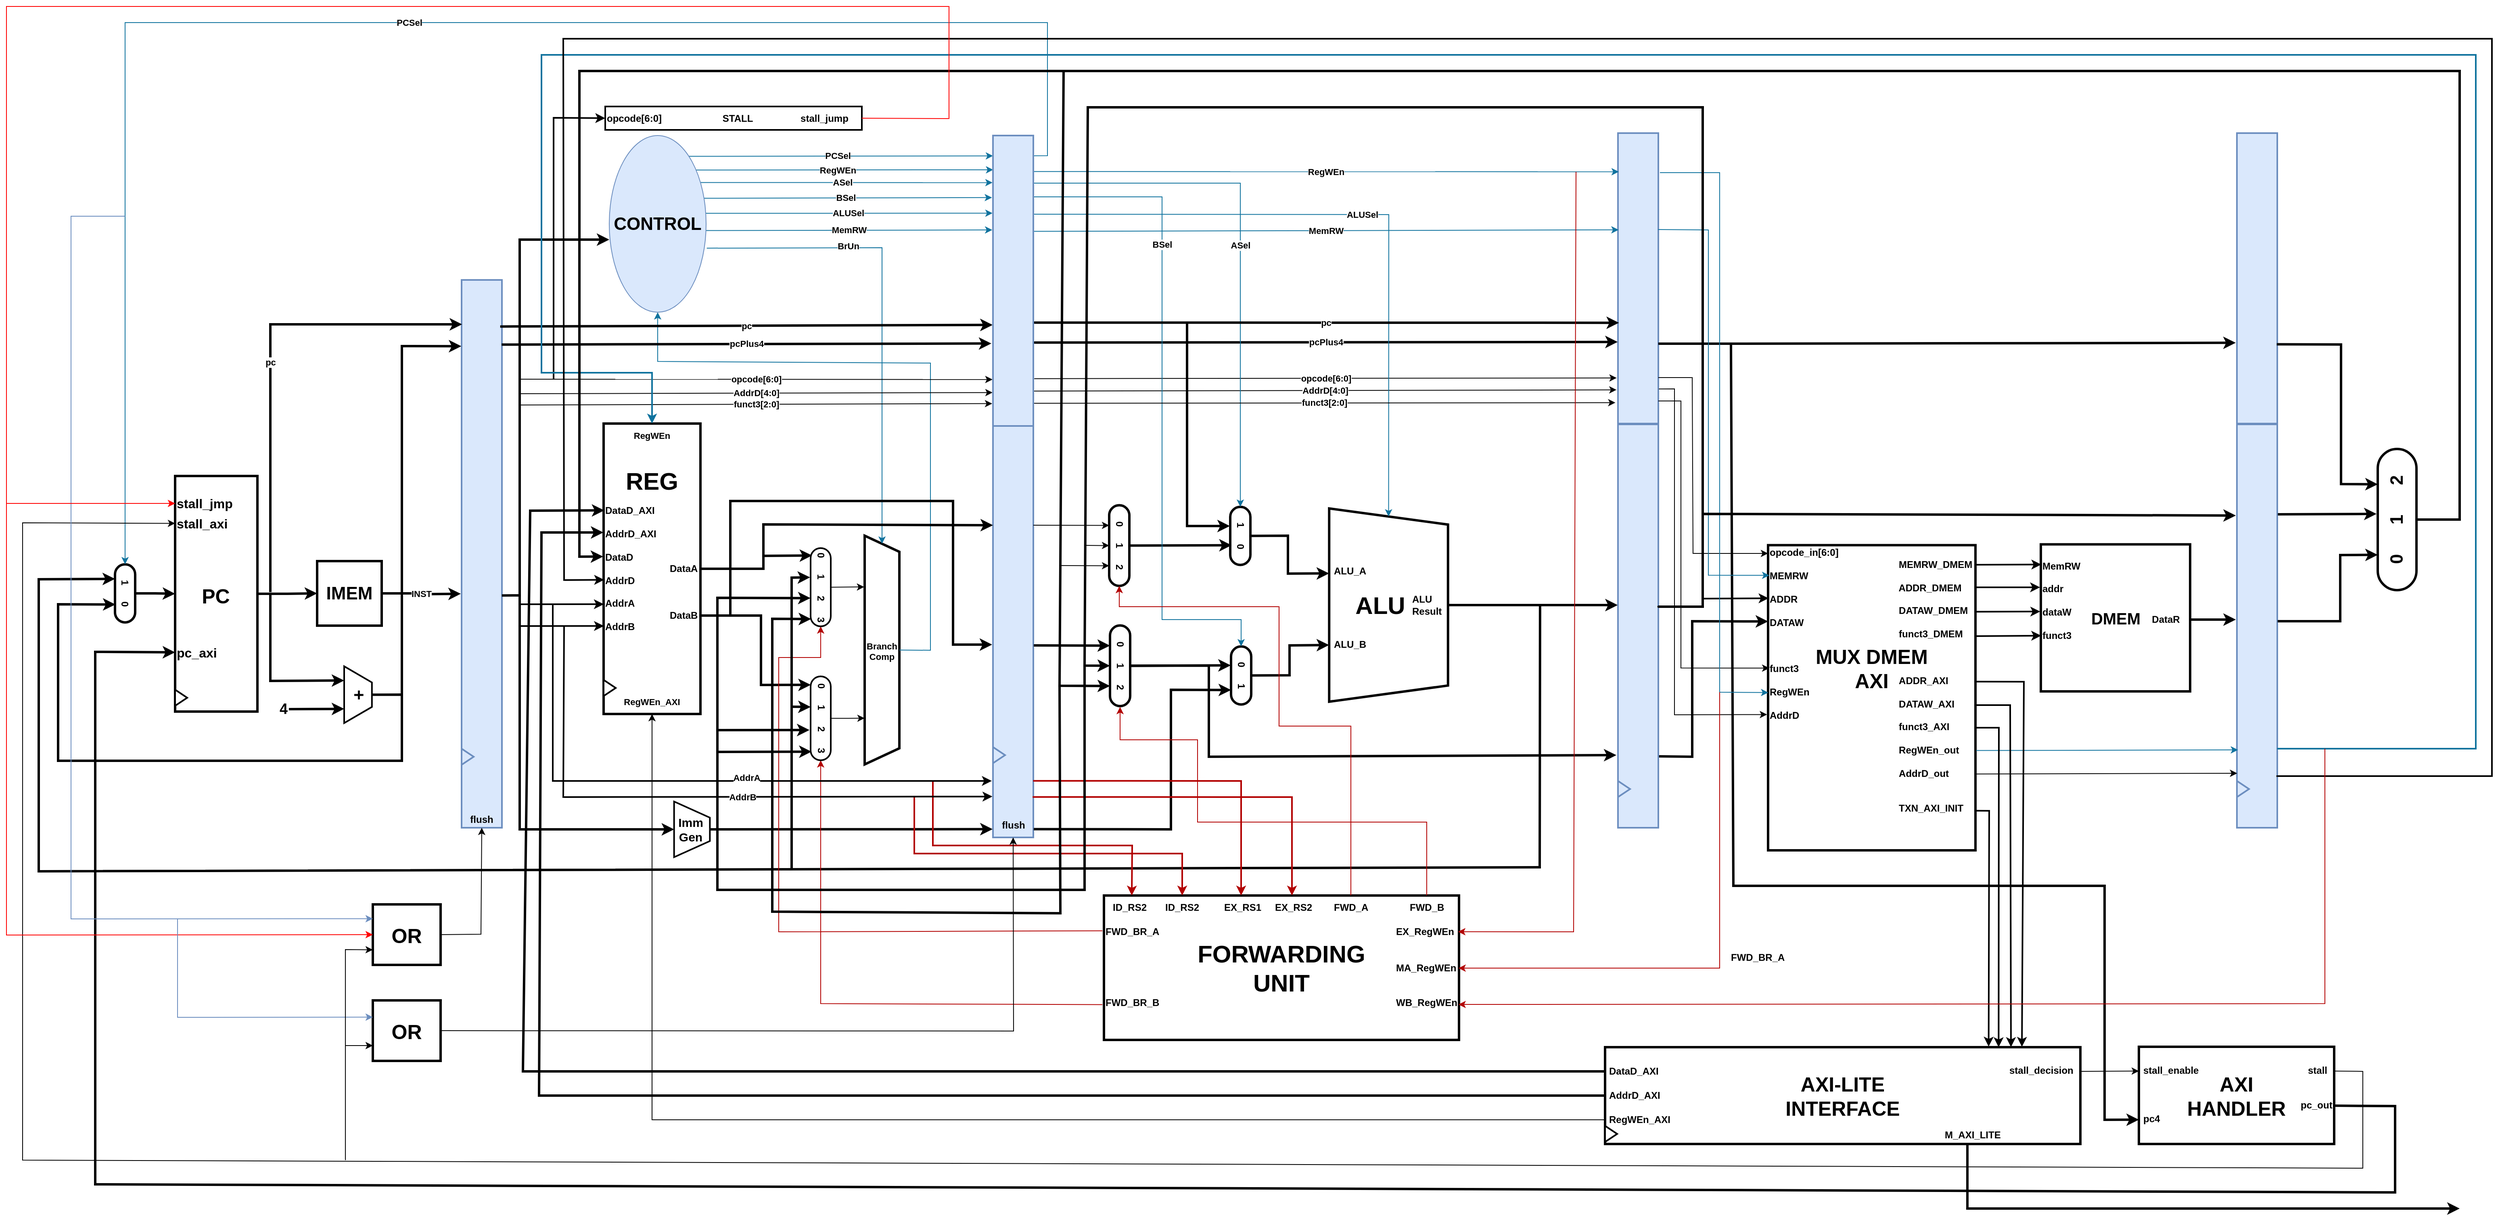 <mxfile version="24.7.5">
  <diagram name="Page-1" id="GgJ8zCrCQC-leDapXSpX">
    <mxGraphModel dx="4169" dy="120" grid="1" gridSize="10" guides="1" tooltips="1" connect="1" arrows="1" fold="1" page="1" pageScale="1" pageWidth="1169" pageHeight="827" math="0" shadow="0">
      <root>
        <mxCell id="0" />
        <mxCell id="1" parent="0" />
        <mxCell id="T8izUvupypUlvR9dpGgw-207" value="" style="rounded=0;whiteSpace=wrap;html=1;fillColor=#dae8fc;strokeColor=#6c8ebf;strokeWidth=2;fontStyle=1" parent="1" vertex="1">
          <mxGeometry x="262.5" y="2908" width="50" height="512" as="geometry" />
        </mxCell>
        <mxCell id="T8izUvupypUlvR9dpGgw-4" value="&lt;font style=&quot;font-size: 30px;&quot;&gt;FORWARDING&lt;/font&gt;&lt;div&gt;&lt;font style=&quot;font-size: 30px;&quot;&gt;UNIT&lt;/font&gt;&lt;/div&gt;" style="rounded=0;whiteSpace=wrap;html=1;fillColor=default;strokeColor=default;strokeWidth=3;align=center;fontColor=#000000;rotation=0;perimeterSpacing=2;gradientColor=none;fontStyle=1" parent="1" vertex="1">
          <mxGeometry x="400" y="3492" width="440" height="179" as="geometry" />
        </mxCell>
        <mxCell id="T8izUvupypUlvR9dpGgw-2" value="" style="rounded=0;whiteSpace=wrap;html=1;fillColor=#dae8fc;strokeColor=#6c8ebf;strokeWidth=2;fontStyle=1" parent="1" vertex="1">
          <mxGeometry x="-396" y="2729" width="50" height="679" as="geometry" />
        </mxCell>
        <mxCell id="T8izUvupypUlvR9dpGgw-5" value="" style="rounded=0;whiteSpace=wrap;html=1;fillColor=#dae8fc;strokeColor=#6c8ebf;strokeWidth=2;fontStyle=1" parent="1" vertex="1">
          <mxGeometry x="1037" y="2908" width="50" height="500" as="geometry" />
        </mxCell>
        <mxCell id="T8izUvupypUlvR9dpGgw-6" value="" style="rounded=0;whiteSpace=wrap;html=1;fillColor=#dae8fc;strokeColor=#6c8ebf;strokeWidth=2;fontStyle=1" parent="1" vertex="1">
          <mxGeometry x="1804" y="2908" width="50" height="500" as="geometry" />
        </mxCell>
        <mxCell id="T8izUvupypUlvR9dpGgw-7" value="" style="edgeStyle=orthogonalEdgeStyle;rounded=0;orthogonalLoop=1;jettySize=auto;html=1;entryX=0;entryY=0.5;entryDx=0;entryDy=0;strokeWidth=3;fontStyle=1" parent="1" source="T8izUvupypUlvR9dpGgw-8" target="T8izUvupypUlvR9dpGgw-10" edge="1">
          <mxGeometry relative="1" as="geometry">
            <mxPoint x="-723.5" y="3117.5" as="targetPoint" />
          </mxGeometry>
        </mxCell>
        <mxCell id="T8izUvupypUlvR9dpGgw-8" value="&lt;br&gt;&lt;div&gt;&lt;br&gt;&lt;/div&gt;&lt;div&gt;&lt;br&gt;&lt;/div&gt;&lt;div&gt;&lt;br&gt;&lt;/div&gt;&lt;div&gt;&lt;br&gt;&lt;/div&gt;&lt;div&gt;&lt;br&gt;&lt;/div&gt;&lt;div&gt;&lt;br&gt;&lt;/div&gt;&lt;div&gt;&lt;br&gt;&lt;/div&gt;&lt;div&gt;&lt;br&gt;&lt;/div&gt;&lt;div&gt;&lt;br&gt;&lt;/div&gt;" style="rounded=0;whiteSpace=wrap;html=1;strokeWidth=3;align=left;fontStyle=1" parent="1" vertex="1">
          <mxGeometry x="-751" y="2972" width="102" height="292" as="geometry" />
        </mxCell>
        <mxCell id="T8izUvupypUlvR9dpGgw-9" value="INST" style="edgeStyle=orthogonalEdgeStyle;rounded=0;orthogonalLoop=1;jettySize=auto;html=1;strokeWidth=3;fontStyle=1" parent="1" source="T8izUvupypUlvR9dpGgw-10" edge="1">
          <mxGeometry relative="1" as="geometry">
            <mxPoint x="-397" y="3118" as="targetPoint" />
          </mxGeometry>
        </mxCell>
        <mxCell id="T8izUvupypUlvR9dpGgw-10" value="&lt;span&gt;&lt;font style=&quot;font-size: 22px;&quot;&gt;IMEM&lt;/font&gt;&lt;/span&gt;" style="whiteSpace=wrap;html=1;aspect=fixed;strokeWidth=3;fontStyle=1" parent="1" vertex="1">
          <mxGeometry x="-575" y="3077.5" width="80" height="80" as="geometry" />
        </mxCell>
        <mxCell id="T8izUvupypUlvR9dpGgw-11" value="&lt;font style=&quot;font-size: 22px;&quot;&gt;&lt;span&gt;+&lt;/span&gt;&lt;/font&gt;" style="shape=trapezoid;perimeter=trapezoidPerimeter;whiteSpace=wrap;html=1;fixedSize=1;rotation=90;strokeWidth=2;fontStyle=1" parent="1" vertex="1">
          <mxGeometry x="-559.49" y="3225.87" width="70.36" height="34.4" as="geometry" />
        </mxCell>
        <mxCell id="T8izUvupypUlvR9dpGgw-12" value="&lt;div&gt;&lt;span style=&quot;background-color: initial;&quot;&gt;DataD_AXI&lt;/span&gt;&lt;/div&gt;&lt;div&gt;&lt;span style=&quot;background-color: initial;&quot;&gt;&lt;br&gt;&lt;/span&gt;&lt;/div&gt;&lt;div&gt;&lt;span style=&quot;background-color: initial;&quot;&gt;AddrD_AXI&lt;/span&gt;&lt;/div&gt;&lt;div&gt;&lt;span style=&quot;background-color: initial;&quot;&gt;&lt;br&gt;&lt;/span&gt;&lt;/div&gt;&lt;span style=&quot;background-color: initial;&quot;&gt;DataD&lt;/span&gt;&lt;div&gt;&lt;span style=&quot;white-space: pre;&quot;&gt;&#x9;&lt;/span&gt;&lt;span style=&quot;white-space: pre;&quot;&gt;&#x9;&lt;/span&gt;&lt;span style=&quot;white-space: pre;&quot;&gt;&#x9;&lt;/span&gt;&lt;span style=&quot;background-color: initial;&quot;&gt;DataA&lt;/span&gt;&lt;br&gt;&lt;/div&gt;&lt;div&gt;AddrD&lt;span style=&quot;white-space: pre;&quot;&gt;&#x9;&lt;/span&gt;&lt;span style=&quot;white-space: pre;&quot;&gt;&#x9;&lt;/span&gt;&lt;/div&gt;&lt;div&gt;&lt;br&gt;&lt;/div&gt;&lt;div&gt;AddrA&lt;/div&gt;&lt;div&gt;&lt;span style=&quot;white-space: pre;&quot;&gt;&lt;span style=&quot;white-space: pre;&quot;&gt;&#x9;&lt;/span&gt;&lt;span style=&quot;white-space: pre;&quot;&gt;&#x9;&lt;/span&gt;&lt;span style=&quot;white-space: pre;&quot;&gt;&#x9;&lt;/span&gt;&lt;/span&gt;&lt;span style=&quot;background-color: initial;&quot;&gt;DataB&lt;/span&gt;&lt;/div&gt;&lt;div&gt;&lt;span style=&quot;background-color: initial;&quot;&gt;AddrB&lt;/span&gt;&lt;span style=&quot;background-color: initial; white-space: pre;&quot;&gt;&#x9;&lt;/span&gt;&lt;span style=&quot;background-color: initial; white-space: pre;&quot;&gt;&#x9;&lt;/span&gt;&lt;/div&gt;" style="rounded=0;whiteSpace=wrap;html=1;align=left;fontStyle=1;strokeWidth=3;" parent="1" vertex="1">
          <mxGeometry x="-220" y="2907" width="120" height="360" as="geometry" />
        </mxCell>
        <mxCell id="T8izUvupypUlvR9dpGgw-14" value="" style="shape=trapezoid;perimeter=trapezoidPerimeter;whiteSpace=wrap;html=1;fixedSize=1;rotation=90;strokeWidth=3;fontStyle=1" parent="1" vertex="1">
          <mxGeometry x="-16.75" y="3166.25" width="283.5" height="43" as="geometry" />
        </mxCell>
        <mxCell id="T8izUvupypUlvR9dpGgw-15" value="&lt;span style=&quot;font-size: 11px;&quot;&gt;&lt;font style=&quot;font-size: 11px;&quot;&gt;Branch&lt;/font&gt;&lt;/span&gt;&lt;div style=&quot;font-size: 11px;&quot;&gt;&lt;font style=&quot;font-size: 11px;&quot;&gt;Comp&lt;/font&gt;&lt;/div&gt;" style="text;strokeColor=none;align=center;fillColor=none;html=1;verticalAlign=middle;whiteSpace=wrap;rounded=0;fontStyle=1" parent="1" vertex="1">
          <mxGeometry x="95" y="3176.5" width="60" height="24.5" as="geometry" />
        </mxCell>
        <mxCell id="T8izUvupypUlvR9dpGgw-21" value="" style="rounded=0;whiteSpace=wrap;html=1;fillColor=#dae8fc;strokeColor=#6c8ebf;strokeWidth=2;fontStyle=1" parent="1" vertex="1">
          <mxGeometry x="1037" y="2547" width="50" height="360" as="geometry" />
        </mxCell>
        <mxCell id="T8izUvupypUlvR9dpGgw-22" value="" style="rounded=0;whiteSpace=wrap;html=1;fillColor=#dae8fc;strokeColor=#6c8ebf;strokeWidth=2;fontStyle=1" parent="1" vertex="1">
          <mxGeometry x="1804" y="2547" width="50" height="360" as="geometry" />
        </mxCell>
        <mxCell id="T8izUvupypUlvR9dpGgw-23" value="" style="shape=trapezoid;perimeter=trapezoidPerimeter;whiteSpace=wrap;html=1;fixedSize=1;rotation=90;strokeWidth=3;fontStyle=1" parent="1" vertex="1">
          <mxGeometry x="633" y="3058.36" width="239.5" height="147.25" as="geometry" />
        </mxCell>
        <mxCell id="T8izUvupypUlvR9dpGgw-24" value="0&lt;span style=&quot;white-space: pre;&quot;&gt;&#x9;&lt;/span&gt;1&lt;span style=&quot;white-space: pre;&quot;&gt;&#x9;&lt;/span&gt;2" style="rounded=1;whiteSpace=wrap;html=1;arcSize=50;rotation=90;fontStyle=1;strokeWidth=3;" parent="1" vertex="1">
          <mxGeometry x="369" y="3045.74" width="100" height="25" as="geometry" />
        </mxCell>
        <mxCell id="T8izUvupypUlvR9dpGgw-25" value="0&lt;span style=&quot;white-space: pre;&quot;&gt;&#x9;&lt;/span&gt;1&lt;span style=&quot;white-space: pre;&quot;&gt;&#x9;&lt;/span&gt;2" style="rounded=1;whiteSpace=wrap;html=1;arcSize=50;rotation=90;fontStyle=1;strokeWidth=3;" parent="1" vertex="1">
          <mxGeometry x="370" y="3194.74" width="100" height="25" as="geometry" />
        </mxCell>
        <mxCell id="T8izUvupypUlvR9dpGgw-26" value="1&lt;span style=&quot;white-space: pre;&quot;&gt;&#x9;&lt;/span&gt;0" style="rounded=1;whiteSpace=wrap;html=1;arcSize=50;rotation=90;fontStyle=1;strokeWidth=3;" parent="1" vertex="1">
          <mxGeometry x="533" y="3033.74" width="72" height="25" as="geometry" />
        </mxCell>
        <mxCell id="T8izUvupypUlvR9dpGgw-27" value="0&lt;span style=&quot;white-space: pre;&quot;&gt;&#x9;&lt;/span&gt;1" style="rounded=1;whiteSpace=wrap;html=1;arcSize=50;rotation=90;fontStyle=1;strokeWidth=3;" parent="1" vertex="1">
          <mxGeometry x="534" y="3206.74" width="72" height="25" as="geometry" />
        </mxCell>
        <mxCell id="T8izUvupypUlvR9dpGgw-28" value="&lt;span style=&quot;&quot;&gt;&lt;font style=&quot;font-size: 30px;&quot;&gt;ALU&lt;/font&gt;&lt;/span&gt;" style="text;html=1;align=center;verticalAlign=middle;whiteSpace=wrap;rounded=0;fontSize=22;fontStyle=1" parent="1" vertex="1">
          <mxGeometry x="690" y="3094.36" width="105" height="75.25" as="geometry" />
        </mxCell>
        <mxCell id="T8izUvupypUlvR9dpGgw-30" value="opcode_in[6:0]&lt;div&gt;&lt;span style=&quot;white-space: pre;&quot;&gt;&#x9;&lt;/span&gt;&lt;span style=&quot;white-space: pre;&quot;&gt;&#x9;&lt;/span&gt;&lt;span style=&quot;white-space: pre;&quot;&gt;&#x9;&lt;/span&gt;&lt;span style=&quot;white-space: pre;&quot;&gt;&#x9;&lt;/span&gt;&lt;span style=&quot;white-space: pre;&quot;&gt;&#x9;&lt;/span&gt;&lt;span style=&quot;white-space: pre;&quot;&gt;&#x9;&lt;/span&gt;MEMRW_DMEM&lt;br&gt;&lt;/div&gt;&lt;div&gt;MEMRW&lt;br&gt;&lt;div&gt;&lt;div style=&quot;text-align: center;&quot;&gt;&lt;span style=&quot;background-color: transparent; color: light-dark(rgb(0, 0, 0), rgb(255, 255, 255)); white-space: pre;&quot;&gt;&#x9;&lt;/span&gt;&lt;span style=&quot;background-color: transparent; color: light-dark(rgb(0, 0, 0), rgb(255, 255, 255)); white-space: pre;&quot;&gt;&#x9;&lt;/span&gt;&lt;span style=&quot;background-color: transparent; color: light-dark(rgb(0, 0, 0), rgb(255, 255, 255)); white-space: pre;&quot;&gt;&#x9;&lt;/span&gt;&lt;span style=&quot;background-color: transparent; color: light-dark(rgb(0, 0, 0), rgb(255, 255, 255)); white-space: pre;&quot;&gt;&#x9;&lt;/span&gt;&lt;span style=&quot;background-color: transparent; color: light-dark(rgb(0, 0, 0), rgb(255, 255, 255)); white-space: pre;&quot;&gt;&#x9;&lt;/span&gt;&amp;nbsp; &amp;nbsp; ADDR_DMEM&lt;/div&gt;&lt;div&gt;ADDR&lt;/div&gt;&lt;div&gt;&lt;span style=&quot;white-space: pre;&quot;&gt;&#x9;&lt;/span&gt;&lt;span style=&quot;white-space: pre;&quot;&gt;&#x9;&lt;/span&gt;&lt;span style=&quot;white-space: pre;&quot;&gt;&#x9;&lt;/span&gt;&lt;span style=&quot;white-space: pre;&quot;&gt;&#x9;&lt;/span&gt;&lt;span style=&quot;white-space: pre;&quot;&gt;&#x9;&lt;/span&gt;&lt;span style=&quot;white-space: pre;&quot;&gt;&#x9;&lt;/span&gt;&lt;span style=&quot;background-color: transparent; color: light-dark(rgb(0, 0, 0), rgb(255, 255, 255));&quot;&gt;DATAW_DMEM&lt;/span&gt;&lt;br&gt;&lt;/div&gt;&lt;div&gt;&lt;div&gt;DATAW&lt;/div&gt;&lt;div&gt;&lt;span style=&quot;white-space: pre;&quot;&gt;&#x9;&lt;/span&gt;&lt;span style=&quot;white-space: pre;&quot;&gt;&#x9;&lt;/span&gt;&lt;span style=&quot;white-space: pre;&quot;&gt;&#x9;&lt;/span&gt;&lt;span style=&quot;white-space: pre;&quot;&gt;&#x9;&lt;/span&gt;&lt;span style=&quot;white-space: pre;&quot;&gt;&#x9;&lt;/span&gt;&amp;nbsp; &amp;nbsp; &amp;nbsp; &lt;span style=&quot;white-space: pre;&quot;&gt;&#x9;&lt;/span&gt;&lt;span style=&quot;background-color: transparent; color: light-dark(rgb(0, 0, 0), rgb(255, 255, 255));&quot;&gt;funct3_DMEM&lt;/span&gt;&lt;/div&gt;&lt;div&gt;&lt;br&gt;&lt;/div&gt;&lt;div&gt;&lt;span style=&quot;white-space: pre;&quot;&gt;&#x9;&lt;/span&gt;&lt;span style=&quot;white-space: pre;&quot;&gt;&#x9;&lt;/span&gt;&lt;span style=&quot;white-space: pre;&quot;&gt;&#x9;&lt;/span&gt;&lt;span style=&quot;white-space: pre;&quot;&gt;&#x9;&lt;/span&gt;&lt;span style=&quot;white-space: pre;&quot;&gt;&#x9;&lt;/span&gt;&lt;span style=&quot;white-space: pre;&quot;&gt;&#x9;&lt;/span&gt;&lt;br&gt;&lt;/div&gt;&lt;div&gt;funct3&lt;span style=&quot;white-space: pre;&quot;&gt;&#x9;&lt;/span&gt;&lt;span style=&quot;white-space: pre;&quot;&gt;&#x9;&lt;/span&gt;&lt;span style=&quot;white-space: pre;&quot;&gt;&#x9;&lt;/span&gt;&lt;span style=&quot;white-space: pre;&quot;&gt;&#x9;&lt;/span&gt;&lt;span style=&quot;white-space: pre;&quot;&gt;&#x9;&lt;/span&gt;&lt;/div&gt;&lt;div&gt;&lt;span style=&quot;white-space: pre;&quot;&gt;&#x9;&lt;/span&gt;&lt;span style=&quot;white-space: pre;&quot;&gt;&#x9;&lt;/span&gt;&lt;span style=&quot;white-space: pre;&quot;&gt;&#x9;&lt;/span&gt;&lt;span style=&quot;white-space: pre;&quot;&gt;&#x9;&lt;/span&gt;&lt;span style=&quot;white-space: pre;&quot;&gt;&#x9;&lt;/span&gt;&lt;span style=&quot;white-space: pre;&quot;&gt;&#x9;&lt;/span&gt;&lt;span style=&quot;text-align: center; background-color: transparent; color: light-dark(rgb(0, 0, 0), rgb(255, 255, 255));&quot;&gt;ADDR_AXI&lt;/span&gt;&lt;br&gt;&lt;/div&gt;&lt;div&gt;RegWEn&lt;span style=&quot;background-color: transparent; color: light-dark(rgb(0, 0, 0), rgb(255, 255, 255)); white-space: pre;&quot;&gt;&#x9;&lt;/span&gt;&lt;span style=&quot;background-color: transparent; color: light-dark(rgb(0, 0, 0), rgb(255, 255, 255)); white-space: pre;&quot;&gt;&#x9;&lt;/span&gt;&lt;span style=&quot;background-color: transparent; color: light-dark(rgb(0, 0, 0), rgb(255, 255, 255)); white-space: pre;&quot;&gt;&#x9;&lt;/span&gt;&lt;span style=&quot;background-color: transparent; color: light-dark(rgb(0, 0, 0), rgb(255, 255, 255)); white-space: pre;&quot;&gt;&#x9;&lt;/span&gt;&lt;span style=&quot;background-color: transparent; color: light-dark(rgb(0, 0, 0), rgb(255, 255, 255)); white-space: pre;&quot;&gt;&#x9;&lt;/span&gt;&lt;/div&gt;&lt;div&gt;&lt;span style=&quot;white-space: pre;&quot;&gt;&#x9;&lt;/span&gt;&lt;span style=&quot;white-space: pre;&quot;&gt;&#x9;&lt;/span&gt;&lt;span style=&quot;white-space: pre;&quot;&gt;&#x9;&lt;/span&gt;&lt;span style=&quot;white-space: pre;&quot;&gt;&#x9;&lt;/span&gt;&lt;span style=&quot;white-space: pre;&quot;&gt;&#x9;&lt;/span&gt;&lt;span style=&quot;white-space: pre;&quot;&gt;&#x9;&lt;/span&gt;&lt;span style=&quot;background-color: transparent; color: light-dark(rgb(0, 0, 0), rgb(255, 255, 255));&quot;&gt;DATAW_AXI&lt;/span&gt;&lt;br&gt;&lt;/div&gt;&lt;div&gt;AddrD&lt;span style=&quot;white-space: pre;&quot;&gt;&#x9;&lt;/span&gt;&lt;span style=&quot;white-space: pre;&quot;&gt;&#x9;&lt;/span&gt;&lt;span style=&quot;white-space: pre;&quot;&gt;&#x9;&lt;/span&gt;&lt;span style=&quot;white-space: pre;&quot;&gt;&#x9;&lt;/span&gt;&lt;span style=&quot;white-space: pre;&quot;&gt;&#x9;&lt;/span&gt;&lt;/div&gt;&lt;div&gt;&lt;span style=&quot;white-space: pre;&quot;&gt;&#x9;&lt;/span&gt;&lt;span style=&quot;white-space: pre;&quot;&gt;&#x9;&lt;/span&gt;&lt;span style=&quot;white-space: pre;&quot;&gt;&#x9;&lt;/span&gt;&lt;span style=&quot;white-space: pre;&quot;&gt;&#x9;&lt;/span&gt;&lt;span style=&quot;white-space: pre;&quot;&gt;&#x9;&lt;/span&gt;&lt;span style=&quot;white-space: pre;&quot;&gt;&#x9;&lt;/span&gt;&lt;span style=&quot;background-color: transparent; color: light-dark(rgb(0, 0, 0), rgb(255, 255, 255));&quot;&gt;funct3_AXI&lt;/span&gt;&lt;span style=&quot;background-color: transparent; color: light-dark(rgb(0, 0, 0), rgb(255, 255, 255)); white-space: pre;&quot;&gt;&#x9;&lt;/span&gt;&lt;br&gt;&lt;/div&gt;&lt;div&gt;&lt;br&gt;&lt;/div&gt;&lt;div&gt;&lt;span style=&quot;white-space: pre;&quot;&gt;&#x9;&lt;/span&gt;&lt;span style=&quot;white-space: pre;&quot;&gt;&#x9;&lt;/span&gt;&lt;span style=&quot;white-space: pre;&quot;&gt;&#x9;&lt;/span&gt;&lt;span style=&quot;white-space: pre;&quot;&gt;&#x9;&lt;/span&gt;&lt;span style=&quot;white-space: pre;&quot;&gt;&#x9;&lt;/span&gt;&lt;span style=&quot;white-space: pre;&quot;&gt;&#x9;&lt;/span&gt;RegWEn_out&lt;/div&gt;&lt;div&gt;&lt;span style=&quot;white-space: pre;&quot;&gt;&#x9;&lt;/span&gt;&lt;span style=&quot;white-space: pre;&quot;&gt;&#x9;&lt;/span&gt;&lt;span style=&quot;white-space: pre;&quot;&gt;&#x9;&lt;/span&gt;&lt;span style=&quot;white-space: pre;&quot;&gt;&#x9;&lt;/span&gt;&lt;span style=&quot;white-space: pre;&quot;&gt;&#x9;&lt;/span&gt;&lt;span style=&quot;white-space: pre;&quot;&gt;&#x9;&lt;/span&gt;&lt;/div&gt;&lt;/div&gt;&lt;/div&gt;&lt;div&gt;&lt;span style=&quot;white-space: pre;&quot;&gt;&#x9;&lt;/span&gt;&lt;span style=&quot;white-space: pre;&quot;&gt;&#x9;&lt;/span&gt;&lt;span style=&quot;white-space: pre;&quot;&gt;&#x9;&lt;/span&gt;&lt;span style=&quot;white-space: pre;&quot;&gt;&#x9;&lt;/span&gt;&lt;span style=&quot;white-space: pre;&quot;&gt;&#x9;&lt;/span&gt;&lt;span style=&quot;white-space: pre;&quot;&gt;&#x9;&lt;/span&gt;AddrD_out&lt;br&gt;&lt;/div&gt;&lt;/div&gt;&lt;div&gt;&lt;br&gt;&lt;/div&gt;&lt;div&gt;&lt;br&gt;&lt;/div&gt;&lt;div&gt;&lt;span style=&quot;white-space: pre;&quot;&gt;&#x9;&lt;/span&gt;&lt;span style=&quot;white-space: pre;&quot;&gt;&#x9;&lt;/span&gt;&lt;span style=&quot;white-space: pre;&quot;&gt;&#x9;&lt;/span&gt;&lt;span style=&quot;white-space: pre;&quot;&gt;&#x9;&lt;/span&gt;&lt;span style=&quot;white-space: pre;&quot;&gt;&#x9;&lt;/span&gt;&lt;span style=&quot;white-space: pre;&quot;&gt;&#x9;&lt;/span&gt;&lt;span style=&quot;background-color: transparent;&quot;&gt;TXN_AXI_INIT&lt;/span&gt;&lt;br&gt;&lt;/div&gt;&lt;div&gt;&lt;br&gt;&lt;/div&gt;&lt;div&gt;&lt;br&gt;&lt;/div&gt;&lt;div&gt;&lt;br&gt;&lt;/div&gt;" style="rounded=0;whiteSpace=wrap;html=1;strokeWidth=3;align=left;fontStyle=1" parent="1" vertex="1">
          <mxGeometry x="1223" y="3057.74" width="257" height="378.26" as="geometry" />
        </mxCell>
        <mxCell id="T8izUvupypUlvR9dpGgw-31" value="&lt;font style=&quot;font-size: 25px;&quot;&gt;MUX DMEM AXI&lt;/font&gt;" style="text;strokeColor=none;align=center;fillColor=none;html=1;verticalAlign=middle;whiteSpace=wrap;rounded=0;fontStyle=1" parent="1" vertex="1">
          <mxGeometry x="1270.25" y="3194.74" width="162.5" height="30" as="geometry" />
        </mxCell>
        <mxCell id="T8izUvupypUlvR9dpGgw-33" value="&lt;div&gt;MemRW&lt;/div&gt;&lt;div&gt;&lt;br&gt;&lt;/div&gt;&lt;div&gt;&lt;div&gt;addr&lt;/div&gt;&lt;/div&gt;&lt;div&gt;&lt;br&gt;&lt;/div&gt;&lt;div&gt;dataW&lt;/div&gt;&lt;div&gt;&lt;br&gt;&lt;/div&gt;&lt;div&gt;funct3&lt;/div&gt;&lt;div&gt;&lt;br&gt;&lt;/div&gt;&lt;div&gt;&lt;br&gt;&lt;/div&gt;&lt;div&gt;&lt;br&gt;&lt;/div&gt;" style="rounded=0;whiteSpace=wrap;html=1;strokeWidth=3;align=left;fontStyle=1" parent="1" vertex="1">
          <mxGeometry x="1561" y="3056.74" width="185" height="182.25" as="geometry" />
        </mxCell>
        <mxCell id="T8izUvupypUlvR9dpGgw-34" value="" style="endArrow=classic;html=1;rounded=0;fontSize=16;strokeWidth=2;entryX=0.003;entryY=0.137;entryDx=0;entryDy=0;entryPerimeter=0;fontStyle=1" parent="1" target="T8izUvupypUlvR9dpGgw-33" edge="1">
          <mxGeometry width="50" height="50" relative="1" as="geometry">
            <mxPoint x="1480" y="3082" as="sourcePoint" />
            <mxPoint x="1526" y="3082" as="targetPoint" />
          </mxGeometry>
        </mxCell>
        <mxCell id="T8izUvupypUlvR9dpGgw-35" value="" style="endArrow=classic;html=1;rounded=0;exitX=1.001;exitY=0.138;exitDx=0;exitDy=0;exitPerimeter=0;fontSize=16;strokeWidth=2;fontStyle=1" parent="1" source="T8izUvupypUlvR9dpGgw-30" edge="1">
          <mxGeometry width="50" height="50" relative="1" as="geometry">
            <mxPoint x="1457" y="3111" as="sourcePoint" />
            <mxPoint x="1560" y="3110" as="targetPoint" />
          </mxGeometry>
        </mxCell>
        <mxCell id="T8izUvupypUlvR9dpGgw-36" value="" style="endArrow=classic;html=1;rounded=0;exitX=0.999;exitY=0.218;exitDx=0;exitDy=0;exitPerimeter=0;entryX=-0.004;entryY=0.457;entryDx=0;entryDy=0;fontSize=16;strokeWidth=2;fontStyle=1;entryPerimeter=0;" parent="1" source="T8izUvupypUlvR9dpGgw-30" target="T8izUvupypUlvR9dpGgw-33" edge="1">
          <mxGeometry width="50" height="50" relative="1" as="geometry">
            <mxPoint x="1499" y="3155" as="sourcePoint" />
            <mxPoint x="1549" y="3105" as="targetPoint" />
          </mxGeometry>
        </mxCell>
        <mxCell id="T8izUvupypUlvR9dpGgw-37" value="" style="endArrow=classic;html=1;rounded=0;exitX=0.998;exitY=0.298;exitDx=0;exitDy=0;exitPerimeter=0;entryX=0.002;entryY=0.621;entryDx=0;entryDy=0;entryPerimeter=0;fontSize=16;strokeWidth=2;fontStyle=1" parent="1" source="T8izUvupypUlvR9dpGgw-30" target="T8izUvupypUlvR9dpGgw-33" edge="1">
          <mxGeometry width="50" height="50" relative="1" as="geometry">
            <mxPoint x="1510" y="3171" as="sourcePoint" />
            <mxPoint x="1560" y="3121" as="targetPoint" />
          </mxGeometry>
        </mxCell>
        <mxCell id="T8izUvupypUlvR9dpGgw-38" value="" style="endArrow=classic;html=1;rounded=0;exitX=1.004;exitY=0.673;exitDx=0;exitDy=0;exitPerimeter=0;entryX=0.027;entryY=0.807;entryDx=0;entryDy=0;entryPerimeter=0;fillColor=#b1ddf0;strokeColor=#10739e;fontStyle=1" parent="1" source="T8izUvupypUlvR9dpGgw-30" target="T8izUvupypUlvR9dpGgw-6" edge="1">
          <mxGeometry width="50" height="50" relative="1" as="geometry">
            <mxPoint x="1417" y="3308" as="sourcePoint" />
            <mxPoint x="1467" y="3258" as="targetPoint" />
          </mxGeometry>
        </mxCell>
        <mxCell id="T8izUvupypUlvR9dpGgw-39" value="" style="endArrow=classic;html=1;rounded=0;entryX=0.007;entryY=0.865;entryDx=0;entryDy=0;entryPerimeter=0;exitX=1;exitY=0.75;exitDx=0;exitDy=0;fontStyle=1" parent="1" source="T8izUvupypUlvR9dpGgw-30" target="T8izUvupypUlvR9dpGgw-6" edge="1">
          <mxGeometry width="50" height="50" relative="1" as="geometry">
            <mxPoint x="1467" y="3341" as="sourcePoint" />
            <mxPoint x="1498" y="3255" as="targetPoint" />
          </mxGeometry>
        </mxCell>
        <mxCell id="T8izUvupypUlvR9dpGgw-41" value="&lt;font style=&quot;font-size: 25px;&quot;&gt;AXI-LITE&lt;/font&gt;&lt;div&gt;&lt;font style=&quot;font-size: 25px;&quot;&gt;INTERFACE&lt;/font&gt;&lt;/div&gt;" style="rounded=0;whiteSpace=wrap;html=1;fontStyle=1;strokeWidth=3;" parent="1" vertex="1">
          <mxGeometry x="1021" y="3680" width="589" height="120" as="geometry" />
        </mxCell>
        <mxCell id="T8izUvupypUlvR9dpGgw-42" value="" style="endArrow=classic;html=1;rounded=0;exitX=0.998;exitY=0.87;exitDx=0;exitDy=0;exitPerimeter=0;entryX=0.807;entryY=-0.006;entryDx=0;entryDy=0;strokeWidth=2;entryPerimeter=0;fontStyle=1" parent="1" source="T8izUvupypUlvR9dpGgw-30" target="T8izUvupypUlvR9dpGgw-41" edge="1">
          <mxGeometry width="50" height="50" relative="1" as="geometry">
            <mxPoint x="1456.687" y="3386.961" as="sourcePoint" />
            <mxPoint x="1496.5" y="3587" as="targetPoint" />
            <Array as="points">
              <mxPoint x="1497" y="3387" />
            </Array>
          </mxGeometry>
        </mxCell>
        <mxCell id="T8izUvupypUlvR9dpGgw-43" value="" style="endArrow=classic;html=1;rounded=0;exitX=0.998;exitY=0.6;exitDx=0;exitDy=0;exitPerimeter=0;entryX=0.828;entryY=0;entryDx=0;entryDy=0;entryPerimeter=0;strokeWidth=2;fontStyle=1" parent="1" source="T8izUvupypUlvR9dpGgw-30" target="T8izUvupypUlvR9dpGgw-41" edge="1">
          <mxGeometry width="50" height="50" relative="1" as="geometry">
            <mxPoint x="1547" y="3508" as="sourcePoint" />
            <mxPoint x="1512" y="3586" as="targetPoint" />
            <Array as="points">
              <mxPoint x="1481" y="3284" />
              <mxPoint x="1509" y="3284" />
            </Array>
          </mxGeometry>
        </mxCell>
        <mxCell id="T8izUvupypUlvR9dpGgw-44" value="" style="endArrow=classic;html=1;rounded=0;exitX=1;exitY=0.524;exitDx=0;exitDy=0;exitPerimeter=0;entryX=0.854;entryY=-0.001;entryDx=0;entryDy=0;entryPerimeter=0;strokeWidth=2;fontStyle=1" parent="1" source="T8izUvupypUlvR9dpGgw-30" target="T8izUvupypUlvR9dpGgw-41" edge="1">
          <mxGeometry width="50" height="50" relative="1" as="geometry">
            <mxPoint x="1512" y="3391" as="sourcePoint" />
            <mxPoint x="1525" y="3585" as="targetPoint" />
            <Array as="points">
              <mxPoint x="1523" y="3256" />
            </Array>
          </mxGeometry>
        </mxCell>
        <mxCell id="T8izUvupypUlvR9dpGgw-45" value="" style="endArrow=classic;html=1;rounded=0;exitX=1;exitY=0.447;exitDx=0;exitDy=0;exitPerimeter=0;entryX=0.877;entryY=-0.004;entryDx=0;entryDy=0;entryPerimeter=0;strokeWidth=2;fontStyle=1" parent="1" source="T8izUvupypUlvR9dpGgw-30" target="T8izUvupypUlvR9dpGgw-41" edge="1">
          <mxGeometry width="50" height="50" relative="1" as="geometry">
            <mxPoint x="1503" y="3222" as="sourcePoint" />
            <mxPoint x="1539" y="3585" as="targetPoint" />
            <Array as="points">
              <mxPoint x="1540" y="3227" />
            </Array>
          </mxGeometry>
        </mxCell>
        <mxCell id="T8izUvupypUlvR9dpGgw-48" value="RegWEn_AXI" style="text;strokeColor=none;align=left;fillColor=none;html=1;verticalAlign=middle;whiteSpace=wrap;rounded=0;fontStyle=1" parent="1" vertex="1">
          <mxGeometry x="1024" y="3755" width="60" height="30" as="geometry" />
        </mxCell>
        <mxCell id="T8izUvupypUlvR9dpGgw-49" value="" style="endArrow=classic;html=1;rounded=0;exitX=0;exitY=0.25;exitDx=0;exitDy=0;entryX=0.007;entryY=0.299;entryDx=0;entryDy=0;entryPerimeter=0;fontSize=12;strokeWidth=3;fontStyle=1" parent="1" source="T8izUvupypUlvR9dpGgw-41" target="T8izUvupypUlvR9dpGgw-12" edge="1">
          <mxGeometry width="50" height="50" relative="1" as="geometry">
            <mxPoint x="1025" y="3721" as="sourcePoint" />
            <mxPoint x="-297" y="3471" as="targetPoint" />
            <Array as="points">
              <mxPoint x="-320" y="3710" />
              <mxPoint x="-311" y="3015" />
            </Array>
          </mxGeometry>
        </mxCell>
        <mxCell id="T8izUvupypUlvR9dpGgw-50" value="" style="endArrow=classic;html=1;rounded=0;entryX=-0.003;entryY=0.375;entryDx=0;entryDy=0;entryPerimeter=0;fontSize=12;strokeWidth=3;exitX=0;exitY=0.5;exitDx=0;exitDy=0;fontStyle=1" parent="1" source="T8izUvupypUlvR9dpGgw-41" target="T8izUvupypUlvR9dpGgw-12" edge="1">
          <mxGeometry width="50" height="50" relative="1" as="geometry">
            <mxPoint x="1025" y="3776" as="sourcePoint" />
            <mxPoint x="-209" y="3072" as="targetPoint" />
            <Array as="points">
              <mxPoint x="-300" y="3740" />
              <mxPoint x="-297" y="3042" />
            </Array>
          </mxGeometry>
        </mxCell>
        <mxCell id="T8izUvupypUlvR9dpGgw-51" value="" style="endArrow=classic;html=1;rounded=0;exitX=0;exitY=0.75;exitDx=0;exitDy=0;entryX=0.5;entryY=1;entryDx=0;entryDy=0;fontStyle=1" parent="1" source="T8izUvupypUlvR9dpGgw-41" target="T8izUvupypUlvR9dpGgw-12" edge="1">
          <mxGeometry width="50" height="50" relative="1" as="geometry">
            <mxPoint x="609" y="3373" as="sourcePoint" />
            <mxPoint x="-248" y="3809" as="targetPoint" />
            <Array as="points">
              <mxPoint x="-160" y="3770" />
            </Array>
          </mxGeometry>
        </mxCell>
        <mxCell id="T8izUvupypUlvR9dpGgw-52" value="" style="endArrow=classic;html=1;rounded=0;exitX=1;exitY=0.5;exitDx=0;exitDy=0;entryX=0.183;entryY=0.926;entryDx=0;entryDy=0;entryPerimeter=0;strokeWidth=3;fontStyle=1" parent="1" source="T8izUvupypUlvR9dpGgw-12" edge="1">
          <mxGeometry width="50" height="50" relative="1" as="geometry">
            <mxPoint x="-53" y="3161" as="sourcePoint" />
            <mxPoint x="38.35" y="3070.558" as="targetPoint" />
            <Array as="points">
              <mxPoint x="-22" y="3087" />
              <mxPoint x="-22" y="3071" />
            </Array>
          </mxGeometry>
        </mxCell>
        <mxCell id="T8izUvupypUlvR9dpGgw-53" value="" style="endArrow=classic;html=1;rounded=0;exitX=0.987;exitY=0.661;exitDx=0;exitDy=0;exitPerimeter=0;entryX=0.17;entryY=0.991;entryDx=0;entryDy=0;entryPerimeter=0;strokeWidth=3;fontStyle=1" parent="1" source="T8izUvupypUlvR9dpGgw-12" edge="1">
          <mxGeometry width="50" height="50" relative="1" as="geometry">
            <mxPoint x="-4" y="3112" as="sourcePoint" />
            <mxPoint x="36.725" y="3230.92" as="targetPoint" />
            <Array as="points">
              <mxPoint x="-25" y="3145" />
              <mxPoint x="-25" y="3231" />
            </Array>
          </mxGeometry>
        </mxCell>
        <mxCell id="T8izUvupypUlvR9dpGgw-54" value="BrUn" style="endArrow=classic;html=1;rounded=0;exitX=1.007;exitY=0.553;exitDx=0;exitDy=0;exitPerimeter=0;entryX=0;entryY=0.5;entryDx=0;entryDy=0;fillColor=#b1ddf0;strokeColor=#10739e;fontStyle=1" parent="1" target="T8izUvupypUlvR9dpGgw-14" edge="1">
          <mxGeometry x="-0.401" y="2" width="50" height="50" relative="1" as="geometry">
            <mxPoint x="-92.16" y="2689.6" as="sourcePoint" />
            <mxPoint x="113" y="3007" as="targetPoint" />
            <Array as="points">
              <mxPoint x="125" y="2689" />
            </Array>
            <mxPoint as="offset" />
          </mxGeometry>
        </mxCell>
        <mxCell id="T8izUvupypUlvR9dpGgw-55" value="" style="endArrow=classic;html=1;rounded=0;entryX=0.5;entryY=1;entryDx=0;entryDy=0;exitX=0.5;exitY=0;exitDx=0;exitDy=0;fillColor=#b1ddf0;strokeColor=#10739e;fontStyle=1" parent="1" source="T8izUvupypUlvR9dpGgw-14" target="T8izUvupypUlvR9dpGgw-175" edge="1">
          <mxGeometry width="50" height="50" relative="1" as="geometry">
            <mxPoint x="-159" y="2843" as="sourcePoint" />
            <mxPoint x="-158.64" y="2779.2" as="targetPoint" />
            <Array as="points">
              <mxPoint x="185" y="3188" />
              <mxPoint x="185" y="2832" />
              <mxPoint x="-153" y="2830" />
            </Array>
          </mxGeometry>
        </mxCell>
        <mxCell id="T8izUvupypUlvR9dpGgw-56" value="" style="endArrow=classic;html=1;rounded=0;exitX=0.998;exitY=0.576;exitDx=0;exitDy=0;exitPerimeter=0;entryX=0;entryY=0.5;entryDx=0;entryDy=0;strokeWidth=3;fontStyle=1" parent="1" source="T8izUvupypUlvR9dpGgw-2" edge="1">
          <mxGeometry width="50" height="50" relative="1" as="geometry">
            <mxPoint x="-29" y="2834" as="sourcePoint" />
            <mxPoint x="-213" y="2679" as="targetPoint" />
            <Array as="points">
              <mxPoint x="-324" y="3120" />
              <mxPoint x="-324" y="2679" />
            </Array>
          </mxGeometry>
        </mxCell>
        <mxCell id="T8izUvupypUlvR9dpGgw-57" value="" style="endArrow=classic;html=1;rounded=0;entryX=0.002;entryY=0.622;entryDx=0;entryDy=0;entryPerimeter=0;strokeWidth=2;fontStyle=1" parent="1" target="T8izUvupypUlvR9dpGgw-12" edge="1">
          <mxGeometry width="50" height="50" relative="1" as="geometry">
            <mxPoint x="-324" y="3119" as="sourcePoint" />
            <mxPoint x="15" y="3032" as="targetPoint" />
            <Array as="points">
              <mxPoint x="-324" y="3131" />
            </Array>
          </mxGeometry>
        </mxCell>
        <mxCell id="T8izUvupypUlvR9dpGgw-58" value="" style="endArrow=classic;html=1;rounded=0;entryX=0.003;entryY=0.697;entryDx=0;entryDy=0;entryPerimeter=0;strokeWidth=2;fontStyle=1" parent="1" target="T8izUvupypUlvR9dpGgw-12" edge="1">
          <mxGeometry width="50" height="50" relative="1" as="geometry">
            <mxPoint x="-324" y="3130" as="sourcePoint" />
            <mxPoint x="15" y="3032" as="targetPoint" />
            <Array as="points">
              <mxPoint x="-324" y="3158" />
            </Array>
          </mxGeometry>
        </mxCell>
        <mxCell id="T8izUvupypUlvR9dpGgw-59" value="" style="endArrow=classic;html=1;rounded=0;entryX=0.25;entryY=1;entryDx=0;entryDy=0;strokeWidth=3;fontStyle=1" parent="1" target="T8izUvupypUlvR9dpGgw-11" edge="1">
          <mxGeometry width="50" height="50" relative="1" as="geometry">
            <mxPoint x="-633" y="3118" as="sourcePoint" />
            <mxPoint x="-633" y="3253" as="targetPoint" />
            <Array as="points">
              <mxPoint x="-633" y="3226" />
            </Array>
          </mxGeometry>
        </mxCell>
        <mxCell id="T8izUvupypUlvR9dpGgw-60" value="&lt;font style=&quot;font-size: 18px;&quot;&gt;4&lt;/font&gt;" style="endArrow=classic;html=1;rounded=0;entryX=0.75;entryY=1;entryDx=0;entryDy=0;strokeWidth=3;fontStyle=1" parent="1" target="T8izUvupypUlvR9dpGgw-11" edge="1">
          <mxGeometry x="-1" y="7" width="50" height="50" relative="1" as="geometry">
            <mxPoint x="-610" y="3261" as="sourcePoint" />
            <mxPoint x="-513" y="3143" as="targetPoint" />
            <mxPoint x="-7" y="7" as="offset" />
          </mxGeometry>
        </mxCell>
        <mxCell id="T8izUvupypUlvR9dpGgw-61" value="" style="edgeStyle=orthogonalEdgeStyle;rounded=0;orthogonalLoop=1;jettySize=auto;html=1;strokeWidth=3;fontStyle=1" parent="1" source="T8izUvupypUlvR9dpGgw-62" target="T8izUvupypUlvR9dpGgw-8" edge="1">
          <mxGeometry relative="1" as="geometry" />
        </mxCell>
        <mxCell id="T8izUvupypUlvR9dpGgw-62" value="1&lt;span style=&quot;white-space: pre;&quot;&gt;&#x9;&lt;/span&gt;0" style="rounded=1;whiteSpace=wrap;html=1;arcSize=50;rotation=90;fontStyle=1;strokeWidth=3;" parent="1" vertex="1">
          <mxGeometry x="-849" y="3105" width="72" height="25" as="geometry" />
        </mxCell>
        <mxCell id="T8izUvupypUlvR9dpGgw-63" value="" style="endArrow=classic;html=1;rounded=0;exitX=0.5;exitY=0;exitDx=0;exitDy=0;entryX=0.691;entryY=0.979;entryDx=0;entryDy=0;entryPerimeter=0;strokeWidth=3;fontStyle=1" parent="1" source="T8izUvupypUlvR9dpGgw-11" target="T8izUvupypUlvR9dpGgw-62" edge="1">
          <mxGeometry width="50" height="50" relative="1" as="geometry">
            <mxPoint x="-550.49" y="3242.95" as="sourcePoint" />
            <mxPoint x="-826" y="3129" as="targetPoint" />
            <Array as="points">
              <mxPoint x="-470" y="3243" />
              <mxPoint x="-470" y="3325" />
              <mxPoint x="-896" y="3325" />
              <mxPoint x="-896" y="3131" />
            </Array>
          </mxGeometry>
        </mxCell>
        <mxCell id="T8izUvupypUlvR9dpGgw-64" value="PCSel" style="endArrow=classic;html=1;rounded=0;exitX=-0.014;exitY=0.07;exitDx=0;exitDy=0;exitPerimeter=0;entryX=0;entryY=0.5;entryDx=0;entryDy=0;strokeWidth=1;fontStyle=1;strokeColor=#10739e;" parent="1" source="T8izUvupypUlvR9dpGgw-20" target="T8izUvupypUlvR9dpGgw-62" edge="1">
          <mxGeometry width="50" height="50" relative="1" as="geometry">
            <mxPoint x="-210.24" y="2650" as="sourcePoint" />
            <mxPoint x="-776" y="3081" as="targetPoint" />
            <Array as="points">
              <mxPoint x="330" y="2575" />
              <mxPoint x="330" y="2410" />
              <mxPoint x="-813" y="2410" />
              <mxPoint x="-813" y="2650" />
            </Array>
          </mxGeometry>
        </mxCell>
        <mxCell id="T8izUvupypUlvR9dpGgw-65" value="" style="endArrow=classic;html=1;rounded=0;entryX=0.5;entryY=1;entryDx=0;entryDy=0;strokeWidth=3;fontStyle=1" parent="1" target="T8izUvupypUlvR9dpGgw-1" edge="1">
          <mxGeometry width="50" height="50" relative="1" as="geometry">
            <mxPoint x="-324" y="3157" as="sourcePoint" />
            <mxPoint x="-139.75" y="3356.25" as="targetPoint" />
            <Array as="points">
              <mxPoint x="-324" y="3410" />
            </Array>
          </mxGeometry>
        </mxCell>
        <mxCell id="T8izUvupypUlvR9dpGgw-66" value="" style="endArrow=classic;html=1;rounded=0;exitX=0.5;exitY=0;exitDx=0;exitDy=0;entryX=-0.009;entryY=0.98;entryDx=0;entryDy=0;entryPerimeter=0;strokeWidth=3;fontStyle=1" parent="1" source="T8izUvupypUlvR9dpGgw-1" target="T8izUvupypUlvR9dpGgw-207" edge="1">
          <mxGeometry width="50" height="50" relative="1" as="geometry">
            <mxPoint x="-146" y="3350" as="sourcePoint" />
            <mxPoint x="261.8" y="3392" as="targetPoint" />
          </mxGeometry>
        </mxCell>
        <mxCell id="T8izUvupypUlvR9dpGgw-69" value="" style="endArrow=classic;html=1;rounded=0;entryX=0;entryY=0.25;entryDx=0;entryDy=0;strokeWidth=3;fontStyle=1" parent="1" edge="1">
          <mxGeometry width="50" height="50" relative="1" as="geometry">
            <mxPoint x="-22" y="3071" as="sourcePoint" />
            <mxPoint x="262.5" y="3033" as="targetPoint" />
            <Array as="points">
              <mxPoint x="-22" y="3032" />
            </Array>
          </mxGeometry>
        </mxCell>
        <mxCell id="T8izUvupypUlvR9dpGgw-70" value="" style="endArrow=classic;html=1;rounded=0;entryX=-0.021;entryY=0.546;entryDx=0;entryDy=0;entryPerimeter=0;strokeWidth=3;fontStyle=1" parent="1" edge="1">
          <mxGeometry width="50" height="50" relative="1" as="geometry">
            <mxPoint x="-63" y="3146" as="sourcePoint" />
            <mxPoint x="261.45" y="3181" as="targetPoint" />
            <Array as="points">
              <mxPoint x="-63" y="3003" />
              <mxPoint x="213" y="3003" />
              <mxPoint x="213" y="3181" />
            </Array>
          </mxGeometry>
        </mxCell>
        <mxCell id="T8izUvupypUlvR9dpGgw-71" value="" style="endArrow=classic;html=1;rounded=0;entryX=0.25;entryY=1;entryDx=0;entryDy=0;strokeWidth=3;fontStyle=1" parent="1" target="T8izUvupypUlvR9dpGgw-25" edge="1">
          <mxGeometry width="50" height="50" relative="1" as="geometry">
            <mxPoint x="313" y="3182" as="sourcePoint" />
            <mxPoint x="293" y="3042" as="targetPoint" />
          </mxGeometry>
        </mxCell>
        <mxCell id="T8izUvupypUlvR9dpGgw-72" value="" style="endArrow=classic;html=1;rounded=0;entryX=0.25;entryY=1;entryDx=0;entryDy=0;exitX=1;exitY=0.25;exitDx=0;exitDy=0;fontStyle=1" parent="1" target="T8izUvupypUlvR9dpGgw-24" edge="1">
          <mxGeometry width="50" height="50" relative="1" as="geometry">
            <mxPoint x="312.5" y="3033" as="sourcePoint" />
            <mxPoint x="258" y="3078" as="targetPoint" />
          </mxGeometry>
        </mxCell>
        <mxCell id="T8izUvupypUlvR9dpGgw-73" value="" style="endArrow=classic;html=1;rounded=0;entryX=0.661;entryY=0.929;entryDx=0;entryDy=0;exitX=0.5;exitY=0;exitDx=0;exitDy=0;entryPerimeter=0;strokeWidth=3;fontStyle=1" parent="1" source="T8izUvupypUlvR9dpGgw-24" target="T8izUvupypUlvR9dpGgw-26" edge="1">
          <mxGeometry width="50" height="50" relative="1" as="geometry">
            <mxPoint x="346" y="3187" as="sourcePoint" />
            <mxPoint x="396" y="3137" as="targetPoint" />
          </mxGeometry>
        </mxCell>
        <mxCell id="T8izUvupypUlvR9dpGgw-74" value="" style="endArrow=classic;html=1;rounded=0;entryX=0.326;entryY=1.017;entryDx=0;entryDy=0;exitX=0.5;exitY=0;exitDx=0;exitDy=0;entryPerimeter=0;strokeWidth=3;fontStyle=1" parent="1" source="T8izUvupypUlvR9dpGgw-25" target="T8izUvupypUlvR9dpGgw-27" edge="1">
          <mxGeometry width="50" height="50" relative="1" as="geometry">
            <mxPoint x="346" y="3187" as="sourcePoint" />
            <mxPoint x="396" y="3137" as="targetPoint" />
          </mxGeometry>
        </mxCell>
        <mxCell id="T8izUvupypUlvR9dpGgw-75" value="" style="endArrow=classic;html=1;rounded=0;entryX=0.336;entryY=1.001;entryDx=0;entryDy=0;entryPerimeter=0;exitX=0.5;exitY=0;exitDx=0;exitDy=0;strokeWidth=3;fontStyle=1" parent="1" source="T8izUvupypUlvR9dpGgw-26" target="T8izUvupypUlvR9dpGgw-23" edge="1">
          <mxGeometry width="50" height="50" relative="1" as="geometry">
            <mxPoint x="538" y="3135" as="sourcePoint" />
            <mxPoint x="588" y="3085" as="targetPoint" />
            <Array as="points">
              <mxPoint x="628" y="3046" />
              <mxPoint x="628" y="3093" />
            </Array>
          </mxGeometry>
        </mxCell>
        <mxCell id="T8izUvupypUlvR9dpGgw-76" value="" style="endArrow=classic;html=1;rounded=0;exitX=0.5;exitY=0;exitDx=0;exitDy=0;entryX=0.707;entryY=1.001;entryDx=0;entryDy=0;entryPerimeter=0;strokeWidth=3;fontStyle=1" parent="1" source="T8izUvupypUlvR9dpGgw-27" target="T8izUvupypUlvR9dpGgw-23" edge="1">
          <mxGeometry width="50" height="50" relative="1" as="geometry">
            <mxPoint x="758" y="3216" as="sourcePoint" />
            <mxPoint x="808" y="3166" as="targetPoint" />
            <Array as="points">
              <mxPoint x="630" y="3219" />
              <mxPoint x="630" y="3182" />
            </Array>
          </mxGeometry>
        </mxCell>
        <mxCell id="T8izUvupypUlvR9dpGgw-77" value="" style="endArrow=classic;html=1;rounded=0;exitX=0.5;exitY=0;exitDx=0;exitDy=0;entryX=-0.007;entryY=0.448;entryDx=0;entryDy=0;entryPerimeter=0;strokeWidth=3;fontStyle=1" parent="1" source="T8izUvupypUlvR9dpGgw-23" target="T8izUvupypUlvR9dpGgw-5" edge="1">
          <mxGeometry width="50" height="50" relative="1" as="geometry">
            <mxPoint x="1028" y="3471" as="sourcePoint" />
            <mxPoint x="1078" y="3421" as="targetPoint" />
          </mxGeometry>
        </mxCell>
        <mxCell id="T8izUvupypUlvR9dpGgw-78" value="opcode[6:0]" style="endArrow=classic;html=1;rounded=0;entryX=-0.012;entryY=0.84;entryDx=0;entryDy=0;entryPerimeter=0;fontStyle=1" parent="1" target="T8izUvupypUlvR9dpGgw-20" edge="1">
          <mxGeometry width="50" height="50" relative="1" as="geometry">
            <mxPoint x="-324" y="2852" as="sourcePoint" />
            <mxPoint x="261" y="2853" as="targetPoint" />
          </mxGeometry>
        </mxCell>
        <mxCell id="T8izUvupypUlvR9dpGgw-79" value="opcode[6:0]" style="endArrow=classic;html=1;rounded=0;exitX=1.023;exitY=0.837;exitDx=0;exitDy=0;exitPerimeter=0;entryX=-0.033;entryY=0.843;entryDx=0;entryDy=0;entryPerimeter=0;fontStyle=1" parent="1" source="T8izUvupypUlvR9dpGgw-20" target="T8izUvupypUlvR9dpGgw-21" edge="1">
          <mxGeometry width="50" height="50" relative="1" as="geometry">
            <mxPoint x="316" y="2893" as="sourcePoint" />
            <mxPoint x="1036" y="2850" as="targetPoint" />
          </mxGeometry>
        </mxCell>
        <mxCell id="T8izUvupypUlvR9dpGgw-80" value="" style="endArrow=classic;html=1;rounded=0;entryX=0;entryY=0.027;entryDx=0;entryDy=0;entryPerimeter=0;fontStyle=1" parent="1" target="T8izUvupypUlvR9dpGgw-30" edge="1">
          <mxGeometry width="50" height="50" relative="1" as="geometry">
            <mxPoint x="1087" y="2850" as="sourcePoint" />
            <mxPoint x="1136" y="2919" as="targetPoint" />
            <Array as="points">
              <mxPoint x="1129" y="2850" />
              <mxPoint x="1130" y="3068" />
            </Array>
          </mxGeometry>
        </mxCell>
        <mxCell id="T8izUvupypUlvR9dpGgw-81" value="" style="endArrow=classic;html=1;rounded=0;entryX=0.002;entryY=0.174;entryDx=0;entryDy=0;entryPerimeter=0;exitX=0.978;exitY=0.452;exitDx=0;exitDy=0;exitPerimeter=0;strokeWidth=2;fontStyle=1" parent="1" source="T8izUvupypUlvR9dpGgw-5" target="T8izUvupypUlvR9dpGgw-30" edge="1">
          <mxGeometry width="50" height="50" relative="1" as="geometry">
            <mxPoint x="1049" y="3178" as="sourcePoint" />
            <mxPoint x="1099" y="3128" as="targetPoint" />
            <Array as="points">
              <mxPoint x="1142" y="3134" />
              <mxPoint x="1142" y="3124" />
            </Array>
          </mxGeometry>
        </mxCell>
        <mxCell id="T8izUvupypUlvR9dpGgw-82" value="opcode[6:0]&lt;span style=&quot;white-space: pre;&quot;&gt;&#x9;&lt;/span&gt;&lt;span style=&quot;white-space: pre;&quot;&gt;&#x9;&lt;span style=&quot;white-space: pre;&quot;&gt;&#x9;&lt;/span&gt;   &lt;/span&gt;STALL&lt;span style=&quot;white-space: pre;&quot;&gt;&#x9;&lt;/span&gt;&lt;span style=&quot;white-space: pre;&quot;&gt;&#x9;&lt;/span&gt;&lt;span style=&quot;white-space: pre;&quot;&gt;&#x9;&lt;/span&gt;stall_jump" style="rounded=0;whiteSpace=wrap;html=1;strokeWidth=2;align=left;fontStyle=1" parent="1" vertex="1">
          <mxGeometry x="-218" y="2514" width="318" height="29" as="geometry" />
        </mxCell>
        <mxCell id="T8izUvupypUlvR9dpGgw-83" value="" style="endArrow=classic;html=1;rounded=0;entryX=0;entryY=0.5;entryDx=0;entryDy=0;strokeWidth=2;fontStyle=1" parent="1" target="T8izUvupypUlvR9dpGgw-82" edge="1">
          <mxGeometry width="50" height="50" relative="1" as="geometry">
            <mxPoint x="-282" y="2852" as="sourcePoint" />
            <mxPoint x="-45" y="2769" as="targetPoint" />
            <Array as="points">
              <mxPoint x="-282" y="2528" />
            </Array>
          </mxGeometry>
        </mxCell>
        <mxCell id="T8izUvupypUlvR9dpGgw-84" value="&lt;div&gt;&lt;div&gt;&lt;br&gt;&lt;/div&gt;&lt;/div&gt;" style="rounded=0;whiteSpace=wrap;html=1;align=left;fontStyle=1;strokeWidth=3;" parent="1" vertex="1">
          <mxGeometry x="1682.5" y="3679.5" width="242" height="120.5" as="geometry" />
        </mxCell>
        <mxCell id="T8izUvupypUlvR9dpGgw-85" value="&lt;span style=&quot;font-size: 25px;&quot;&gt;AXI&lt;/span&gt;&lt;div&gt;&lt;span style=&quot;font-size: 25px;&quot;&gt;HANDLER&lt;/span&gt;&lt;/div&gt;" style="text;strokeColor=none;align=center;fillColor=none;html=1;verticalAlign=middle;whiteSpace=wrap;rounded=0;fontStyle=1" parent="1" vertex="1">
          <mxGeometry x="1705.25" y="3724.75" width="196.5" height="30" as="geometry" />
        </mxCell>
        <mxCell id="T8izUvupypUlvR9dpGgw-86" value="" style="endArrow=classic;html=1;rounded=0;entryX=-0.007;entryY=0.121;entryDx=0;entryDy=0;entryPerimeter=0;strokeWidth=3;fontStyle=1" parent="1" target="T8izUvupypUlvR9dpGgw-2" edge="1">
          <mxGeometry width="50" height="50" relative="1" as="geometry">
            <mxPoint x="-470" y="3243" as="sourcePoint" />
            <mxPoint x="-84" y="3091" as="targetPoint" />
            <Array as="points">
              <mxPoint x="-470" y="2811" />
            </Array>
          </mxGeometry>
        </mxCell>
        <mxCell id="T8izUvupypUlvR9dpGgw-87" value="pcPlus4" style="endArrow=classic;html=1;rounded=0;exitX=0.993;exitY=0.118;exitDx=0;exitDy=0;exitPerimeter=0;entryX=-0.041;entryY=0.716;entryDx=0;entryDy=0;entryPerimeter=0;strokeWidth=3;fontStyle=1" parent="1" source="T8izUvupypUlvR9dpGgw-2" target="T8izUvupypUlvR9dpGgw-20" edge="1">
          <mxGeometry width="50" height="50" relative="1" as="geometry">
            <mxPoint x="-486" y="3088" as="sourcePoint" />
            <mxPoint x="-436" y="3038" as="targetPoint" />
          </mxGeometry>
        </mxCell>
        <mxCell id="T8izUvupypUlvR9dpGgw-88" value="pcPlus4" style="endArrow=classic;html=1;rounded=0;exitX=1.003;exitY=0.713;exitDx=0;exitDy=0;exitPerimeter=0;entryX=-0.007;entryY=0.719;entryDx=0;entryDy=0;entryPerimeter=0;strokeWidth=3;fontStyle=1" parent="1" source="T8izUvupypUlvR9dpGgw-20" target="T8izUvupypUlvR9dpGgw-21" edge="1">
          <mxGeometry width="50" height="50" relative="1" as="geometry">
            <mxPoint x="434" y="2756" as="sourcePoint" />
            <mxPoint x="484" y="2706" as="targetPoint" />
          </mxGeometry>
        </mxCell>
        <mxCell id="T8izUvupypUlvR9dpGgw-89" value="" style="endArrow=classic;html=1;rounded=0;exitX=1;exitY=0.75;exitDx=0;exitDy=0;entryX=0;entryY=0.75;entryDx=0;entryDy=0;strokeWidth=3;fontStyle=1" parent="1" target="T8izUvupypUlvR9dpGgw-84" edge="1">
          <mxGeometry width="50" height="50" relative="1" as="geometry">
            <mxPoint x="1087.0" y="2808" as="sourcePoint" />
            <mxPoint x="1160" y="3532" as="targetPoint" />
            <Array as="points">
              <mxPoint x="1177" y="2808" />
              <mxPoint x="1180" y="3480" />
              <mxPoint x="1640" y="3480" />
              <mxPoint x="1640" y="3770" />
            </Array>
          </mxGeometry>
        </mxCell>
        <mxCell id="T8izUvupypUlvR9dpGgw-90" value="AddrD[4:0]" style="endArrow=classic;html=1;rounded=0;entryX=-0.01;entryY=0.885;entryDx=0;entryDy=0;entryPerimeter=0;fontStyle=1" parent="1" target="T8izUvupypUlvR9dpGgw-20" edge="1">
          <mxGeometry width="50" height="50" relative="1" as="geometry">
            <mxPoint x="-324" y="2870" as="sourcePoint" />
            <mxPoint x="408" y="3019" as="targetPoint" />
          </mxGeometry>
        </mxCell>
        <mxCell id="T8izUvupypUlvR9dpGgw-91" value="AddrD[4:0]" style="endArrow=classic;html=1;rounded=0;exitX=1.005;exitY=0.88;exitDx=0;exitDy=0;exitPerimeter=0;entryX=-0.037;entryY=0.884;entryDx=0;entryDy=0;entryPerimeter=0;fontStyle=1" parent="1" source="T8izUvupypUlvR9dpGgw-20" target="T8izUvupypUlvR9dpGgw-21" edge="1">
          <mxGeometry width="50" height="50" relative="1" as="geometry">
            <mxPoint x="-92" y="2883" as="sourcePoint" />
            <mxPoint x="-42" y="2833" as="targetPoint" />
          </mxGeometry>
        </mxCell>
        <mxCell id="T8izUvupypUlvR9dpGgw-92" value="RegWEn" style="endArrow=classic;html=1;rounded=0;entryX=0.006;entryY=0.118;entryDx=0;entryDy=0;entryPerimeter=0;exitX=0.761;exitY=0.069;exitDx=0;exitDy=0;exitPerimeter=0;fillColor=#b1ddf0;strokeColor=#10739e;fontStyle=1" parent="1" target="T8izUvupypUlvR9dpGgw-20" edge="1">
          <mxGeometry width="50" height="50" relative="1" as="geometry">
            <mxPoint x="-121.68" y="2592.8" as="sourcePoint" />
            <mxPoint x="-218" y="2547" as="targetPoint" />
          </mxGeometry>
        </mxCell>
        <mxCell id="T8izUvupypUlvR9dpGgw-93" value="ASel" style="endArrow=classic;html=1;rounded=0;exitX=1;exitY=0;exitDx=0;exitDy=0;entryX=-0.01;entryY=0.162;entryDx=0;entryDy=0;entryPerimeter=0;fillColor=#b1ddf0;strokeColor=#10739e;fontStyle=1" parent="1" target="T8izUvupypUlvR9dpGgw-20" edge="1">
          <mxGeometry width="50" height="50" relative="1" as="geometry">
            <mxPoint x="-110.574" y="2608.289" as="sourcePoint" />
            <mxPoint x="-20.45" y="2649" as="targetPoint" />
          </mxGeometry>
        </mxCell>
        <mxCell id="T8izUvupypUlvR9dpGgw-94" value="BSel" style="endArrow=classic;html=1;rounded=0;exitX=0.927;exitY=0.244;exitDx=0;exitDy=0;exitPerimeter=0;entryX=-0.025;entryY=0.222;entryDx=0;entryDy=0;entryPerimeter=0;fillColor=#b1ddf0;strokeColor=#10739e;fontStyle=1" parent="1" edge="1">
          <mxGeometry width="50" height="50" relative="1" as="geometry">
            <mxPoint x="-101.76" y="2627.8" as="sourcePoint" />
            <mxPoint x="261.25" y="2626.92" as="targetPoint" />
          </mxGeometry>
        </mxCell>
        <mxCell id="T8izUvupypUlvR9dpGgw-95" value="ALUSel" style="endArrow=classic;html=1;rounded=0;exitX=0.972;exitY=0.322;exitDx=0;exitDy=0;exitPerimeter=0;entryX=-0.01;entryY=0.259;entryDx=0;entryDy=0;entryPerimeter=0;fillColor=#b1ddf0;strokeColor=#10739e;fontStyle=1" parent="1" edge="1">
          <mxGeometry width="50" height="50" relative="1" as="geometry">
            <mxPoint x="-96.36" y="2646.4" as="sourcePoint" />
            <mxPoint x="262" y="2646.24" as="targetPoint" />
          </mxGeometry>
        </mxCell>
        <mxCell id="T8izUvupypUlvR9dpGgw-96" value="MemRW" style="endArrow=classic;html=1;rounded=0;entryX=-0.038;entryY=0.325;entryDx=0;entryDy=0;entryPerimeter=0;exitX=1;exitY=0.444;exitDx=0;exitDy=0;exitPerimeter=0;fillColor=#b1ddf0;strokeColor=#10739e;fontStyle=1" parent="1" edge="1">
          <mxGeometry width="50" height="50" relative="1" as="geometry">
            <mxPoint x="-93" y="2667.8" as="sourcePoint" />
            <mxPoint x="261.6" y="2667" as="targetPoint" />
          </mxGeometry>
        </mxCell>
        <mxCell id="T8izUvupypUlvR9dpGgw-97" value="RegWEn" style="endArrow=classic;html=1;rounded=0;exitX=0.995;exitY=0.124;exitDx=0;exitDy=0;exitPerimeter=0;entryX=0.02;entryY=0.133;entryDx=0;entryDy=0;entryPerimeter=0;fillColor=#b1ddf0;strokeColor=#10739e;fontStyle=1" parent="1" source="T8izUvupypUlvR9dpGgw-20" target="T8izUvupypUlvR9dpGgw-21" edge="1">
          <mxGeometry width="50" height="50" relative="1" as="geometry">
            <mxPoint x="400" y="2598" as="sourcePoint" />
            <mxPoint x="1035" y="2595" as="targetPoint" />
          </mxGeometry>
        </mxCell>
        <mxCell id="T8izUvupypUlvR9dpGgw-98" value="ASel" style="endArrow=classic;html=1;rounded=0;exitX=1.01;exitY=0.164;exitDx=0;exitDy=0;entryX=0;entryY=0.5;entryDx=0;entryDy=0;exitPerimeter=0;fillColor=#b1ddf0;strokeColor=#10739e;fontStyle=1" parent="1" source="T8izUvupypUlvR9dpGgw-20" target="T8izUvupypUlvR9dpGgw-26" edge="1">
          <mxGeometry x="0.013" width="50" height="50" relative="1" as="geometry">
            <mxPoint x="411" y="2613" as="sourcePoint" />
            <mxPoint x="784" y="2613" as="targetPoint" />
            <Array as="points">
              <mxPoint x="569" y="2609" />
            </Array>
            <mxPoint as="offset" />
          </mxGeometry>
        </mxCell>
        <mxCell id="T8izUvupypUlvR9dpGgw-99" value="BSel" style="endArrow=classic;html=1;rounded=0;exitX=0.992;exitY=0.211;exitDx=0;exitDy=0;exitPerimeter=0;entryX=0;entryY=0.5;entryDx=0;entryDy=0;fillColor=#b1ddf0;strokeColor=#10739e;fontStyle=1" parent="1" source="T8izUvupypUlvR9dpGgw-20" target="T8izUvupypUlvR9dpGgw-27" edge="1">
          <mxGeometry x="-0.463" width="50" height="50" relative="1" as="geometry">
            <mxPoint x="420" y="2633" as="sourcePoint" />
            <mxPoint x="1036" y="2620" as="targetPoint" />
            <Array as="points">
              <mxPoint x="472" y="2626" />
              <mxPoint x="472" y="3150" />
              <mxPoint x="570" y="3150" />
            </Array>
            <mxPoint as="offset" />
          </mxGeometry>
        </mxCell>
        <mxCell id="T8izUvupypUlvR9dpGgw-100" value="MemRW" style="endArrow=classic;html=1;rounded=0;entryX=0.015;entryY=0.333;entryDx=0;entryDy=0;entryPerimeter=0;exitX=1.006;exitY=0.33;exitDx=0;exitDy=0;exitPerimeter=0;fillColor=#b1ddf0;strokeColor=#10739e;fontStyle=1" parent="1" source="T8izUvupypUlvR9dpGgw-20" target="T8izUvupypUlvR9dpGgw-21" edge="1">
          <mxGeometry width="50" height="50" relative="1" as="geometry">
            <mxPoint x="429" y="2673" as="sourcePoint" />
            <mxPoint x="783.6" y="2672" as="targetPoint" />
          </mxGeometry>
        </mxCell>
        <mxCell id="T8izUvupypUlvR9dpGgw-101" value="ALUSel" style="endArrow=classic;html=1;rounded=0;exitX=1.004;exitY=0.271;exitDx=0;exitDy=0;exitPerimeter=0;entryX=0;entryY=0.5;entryDx=0;entryDy=0;fillColor=#b1ddf0;strokeColor=#10739e;fontStyle=1" parent="1" source="T8izUvupypUlvR9dpGgw-20" target="T8izUvupypUlvR9dpGgw-23" edge="1">
          <mxGeometry width="50" height="50" relative="1" as="geometry">
            <mxPoint x="425.64" y="2651.4" as="sourcePoint" />
            <mxPoint x="784" y="2651.24" as="targetPoint" />
            <Array as="points">
              <mxPoint x="753" y="2648" />
            </Array>
          </mxGeometry>
        </mxCell>
        <mxCell id="T8izUvupypUlvR9dpGgw-102" value="pc" style="endArrow=classic;html=1;rounded=0;entryX=0.012;entryY=0.081;entryDx=0;entryDy=0;entryPerimeter=0;strokeWidth=3;fontStyle=1" parent="1" target="T8izUvupypUlvR9dpGgw-2" edge="1">
          <mxGeometry width="50" height="50" relative="1" as="geometry">
            <mxPoint x="-633" y="3116" as="sourcePoint" />
            <mxPoint x="-633" y="2760" as="targetPoint" />
            <Array as="points">
              <mxPoint x="-633" y="2784" />
            </Array>
          </mxGeometry>
        </mxCell>
        <mxCell id="T8izUvupypUlvR9dpGgw-103" value="pc" style="endArrow=classic;html=1;rounded=0;exitX=0.957;exitY=0.085;exitDx=0;exitDy=0;exitPerimeter=0;entryX=-0.008;entryY=0.652;entryDx=0;entryDy=0;entryPerimeter=0;strokeWidth=3;fontStyle=1" parent="1" source="T8izUvupypUlvR9dpGgw-2" target="T8izUvupypUlvR9dpGgw-20" edge="1">
          <mxGeometry width="50" height="50" relative="1" as="geometry">
            <mxPoint x="-180" y="2847" as="sourcePoint" />
            <mxPoint x="-130" y="2797" as="targetPoint" />
          </mxGeometry>
        </mxCell>
        <mxCell id="T8izUvupypUlvR9dpGgw-104" value="pc" style="endArrow=classic;html=1;rounded=0;exitX=1.006;exitY=0.644;exitDx=0;exitDy=0;exitPerimeter=0;entryX=0.025;entryY=0.653;entryDx=0;entryDy=0;entryPerimeter=0;strokeWidth=3;fontStyle=1" parent="1" source="T8izUvupypUlvR9dpGgw-20" target="T8izUvupypUlvR9dpGgw-21" edge="1">
          <mxGeometry width="50" height="50" relative="1" as="geometry">
            <mxPoint x="344" y="2717" as="sourcePoint" />
            <mxPoint x="861" y="2779" as="targetPoint" />
          </mxGeometry>
        </mxCell>
        <mxCell id="T8izUvupypUlvR9dpGgw-105" value="" style="endArrow=classic;html=1;rounded=0;entryX=0.33;entryY=1.02;entryDx=0;entryDy=0;entryPerimeter=0;strokeWidth=3;fontStyle=1" parent="1" target="T8izUvupypUlvR9dpGgw-26" edge="1">
          <mxGeometry width="50" height="50" relative="1" as="geometry">
            <mxPoint x="503" y="2783" as="sourcePoint" />
            <mxPoint x="768" y="2953" as="targetPoint" />
            <Array as="points">
              <mxPoint x="503" y="3034" />
            </Array>
          </mxGeometry>
        </mxCell>
        <mxCell id="T8izUvupypUlvR9dpGgw-106" value="" style="endArrow=classic;html=1;rounded=0;exitX=1.009;exitY=0.98;exitDx=0;exitDy=0;exitPerimeter=0;entryX=0.75;entryY=1;entryDx=0;entryDy=0;strokeWidth=3;fontStyle=1" parent="1" source="T8izUvupypUlvR9dpGgw-207" target="T8izUvupypUlvR9dpGgw-27" edge="1">
          <mxGeometry width="50" height="50" relative="1" as="geometry">
            <mxPoint x="312.1" y="3389.5" as="sourcePoint" />
            <mxPoint x="473" y="3306" as="targetPoint" />
            <Array as="points">
              <mxPoint x="483" y="3410" />
              <mxPoint x="483" y="3237" />
            </Array>
          </mxGeometry>
        </mxCell>
        <mxCell id="T8izUvupypUlvR9dpGgw-107" value="&lt;font style=&quot;font-size: 25px;&quot;&gt;&lt;span&gt;PC&lt;/span&gt;&lt;/font&gt;" style="text;strokeColor=none;align=center;fillColor=none;html=1;verticalAlign=middle;whiteSpace=wrap;rounded=0;fontStyle=1" parent="1" vertex="1">
          <mxGeometry x="-751" y="3105" width="101" height="30" as="geometry" />
        </mxCell>
        <mxCell id="T8izUvupypUlvR9dpGgw-108" value="&lt;font style=&quot;font-size: 20px;&quot;&gt;DMEM&lt;/font&gt;" style="text;strokeColor=none;align=center;fillColor=none;html=1;verticalAlign=middle;whiteSpace=wrap;rounded=0;fontStyle=1" parent="1" vertex="1">
          <mxGeometry x="1612.5" y="3120.36" width="82" height="55" as="geometry" />
        </mxCell>
        <mxCell id="T8izUvupypUlvR9dpGgw-109" value="&lt;font style=&quot;font-size: 22px;&quot;&gt;0&lt;span style=&quot;white-space: pre;&quot;&gt;&#x9;&lt;/span&gt;1&lt;span style=&quot;white-space: pre;&quot;&gt;&#x9;&lt;/span&gt;2&lt;/font&gt;" style="rounded=1;whiteSpace=wrap;html=1;arcSize=50;rotation=270;fontStyle=1;strokeWidth=3;flipV=0;flipH=1;direction=west;" parent="1" vertex="1">
          <mxGeometry x="1915" y="3002" width="175" height="48" as="geometry" />
        </mxCell>
        <mxCell id="T8izUvupypUlvR9dpGgw-110" value="funct3[2:0]" style="endArrow=classic;html=1;rounded=0;entryX=-0.02;entryY=0.923;entryDx=0;entryDy=0;entryPerimeter=0;fontStyle=1" parent="1" target="T8izUvupypUlvR9dpGgw-20" edge="1">
          <mxGeometry width="50" height="50" relative="1" as="geometry">
            <mxPoint x="-323" y="2884" as="sourcePoint" />
            <mxPoint x="424" y="2851" as="targetPoint" />
          </mxGeometry>
        </mxCell>
        <mxCell id="T8izUvupypUlvR9dpGgw-111" value="funct3[2:0]" style="endArrow=classic;html=1;rounded=0;exitX=1.01;exitY=0.922;exitDx=0;exitDy=0;exitPerimeter=0;entryX=-0.064;entryY=0.928;entryDx=0;entryDy=0;entryPerimeter=0;fontStyle=1" parent="1" source="T8izUvupypUlvR9dpGgw-20" target="T8izUvupypUlvR9dpGgw-21" edge="1">
          <mxGeometry width="50" height="50" relative="1" as="geometry">
            <mxPoint x="565" y="2847" as="sourcePoint" />
            <mxPoint x="1034" y="2884" as="targetPoint" />
          </mxGeometry>
        </mxCell>
        <mxCell id="T8izUvupypUlvR9dpGgw-112" value="" style="endArrow=classic;html=1;rounded=0;exitX=0.996;exitY=0.332;exitDx=0;exitDy=0;exitPerimeter=0;entryX=0.006;entryY=0.099;entryDx=0;entryDy=0;entryPerimeter=0;fillColor=#b1ddf0;strokeColor=#10739e;fontStyle=1" parent="1" source="T8izUvupypUlvR9dpGgw-21" target="T8izUvupypUlvR9dpGgw-30" edge="1">
          <mxGeometry width="50" height="50" relative="1" as="geometry">
            <mxPoint x="704" y="2791" as="sourcePoint" />
            <mxPoint x="754" y="2741" as="targetPoint" />
            <Array as="points">
              <mxPoint x="1149" y="2667" />
              <mxPoint x="1149" y="3095" />
            </Array>
          </mxGeometry>
        </mxCell>
        <mxCell id="T8izUvupypUlvR9dpGgw-113" value="" style="endArrow=classic;html=1;rounded=0;entryX=0.006;entryY=0.403;entryDx=0;entryDy=0;entryPerimeter=0;fontStyle=1" parent="1" target="T8izUvupypUlvR9dpGgw-30" edge="1">
          <mxGeometry width="50" height="50" relative="1" as="geometry">
            <mxPoint x="1087" y="2879" as="sourcePoint" />
            <mxPoint x="838" y="2754" as="targetPoint" />
            <Array as="points">
              <mxPoint x="1115" y="2879" />
              <mxPoint x="1115" y="3210" />
            </Array>
          </mxGeometry>
        </mxCell>
        <mxCell id="T8izUvupypUlvR9dpGgw-114" value="" style="endArrow=classic;html=1;rounded=0;strokeWidth=3;fontStyle=1;exitX=0.5;exitY=0;exitDx=0;exitDy=0;" parent="1" source="T8izUvupypUlvR9dpGgw-25" edge="1">
          <mxGeometry width="50" height="50" relative="1" as="geometry">
            <mxPoint x="530" y="3200" as="sourcePoint" />
            <mxPoint x="1035" y="3318" as="targetPoint" />
            <Array as="points">
              <mxPoint x="530" y="3207" />
              <mxPoint x="530" y="3320" />
            </Array>
          </mxGeometry>
        </mxCell>
        <mxCell id="T8izUvupypUlvR9dpGgw-115" value="" style="endArrow=classic;html=1;rounded=0;exitX=1.018;exitY=0.823;exitDx=0;exitDy=0;exitPerimeter=0;entryX=0;entryY=0.25;entryDx=0;entryDy=0;strokeWidth=3;fontStyle=1" parent="1" source="T8izUvupypUlvR9dpGgw-5" target="T8izUvupypUlvR9dpGgw-30" edge="1">
          <mxGeometry width="50" height="50" relative="1" as="geometry">
            <mxPoint x="797" y="3261" as="sourcePoint" />
            <mxPoint x="847" y="3211" as="targetPoint" />
            <Array as="points">
              <mxPoint x="1129" y="3320" />
              <mxPoint x="1129" y="3152" />
            </Array>
          </mxGeometry>
        </mxCell>
        <mxCell id="T8izUvupypUlvR9dpGgw-116" value="" style="endArrow=classic;html=1;rounded=0;exitX=1.04;exitY=0.125;exitDx=0;exitDy=0;exitPerimeter=0;entryX=0.001;entryY=0.483;entryDx=0;entryDy=0;entryPerimeter=0;fillColor=#b1ddf0;strokeColor=#10739e;fontStyle=1" parent="1" target="T8izUvupypUlvR9dpGgw-30" edge="1">
          <mxGeometry width="50" height="50" relative="1" as="geometry">
            <mxPoint x="1089.0" y="2596" as="sourcePoint" />
            <mxPoint x="1197" y="2596" as="targetPoint" />
            <Array as="points">
              <mxPoint x="1163" y="2596" />
              <mxPoint x="1163" y="3240" />
            </Array>
          </mxGeometry>
        </mxCell>
        <mxCell id="T8izUvupypUlvR9dpGgw-117" value="" style="endArrow=classic;html=1;rounded=0;exitX=1.013;exitY=0.881;exitDx=0;exitDy=0;exitPerimeter=0;entryX=-0.005;entryY=0.555;entryDx=0;entryDy=0;entryPerimeter=0;fontStyle=1" parent="1" source="T8izUvupypUlvR9dpGgw-21" target="T8izUvupypUlvR9dpGgw-30" edge="1">
          <mxGeometry width="50" height="50" relative="1" as="geometry">
            <mxPoint x="1155" y="2823" as="sourcePoint" />
            <mxPoint x="1205" y="2773" as="targetPoint" />
            <Array as="points">
              <mxPoint x="1107" y="2864" />
              <mxPoint x="1107" y="3268" />
            </Array>
          </mxGeometry>
        </mxCell>
        <mxCell id="T8izUvupypUlvR9dpGgw-118" value="DataR" style="text;strokeColor=none;align=center;fillColor=none;html=1;verticalAlign=middle;whiteSpace=wrap;rounded=0;fontStyle=1" parent="1" vertex="1">
          <mxGeometry x="1686" y="3135" width="60" height="30" as="geometry" />
        </mxCell>
        <mxCell id="T8izUvupypUlvR9dpGgw-119" value="" style="endArrow=classic;html=1;rounded=0;entryX=-0.028;entryY=0.484;entryDx=0;entryDy=0;entryPerimeter=0;exitX=1;exitY=0.5;exitDx=0;exitDy=0;strokeWidth=3;fontStyle=1" parent="1" source="T8izUvupypUlvR9dpGgw-118" target="T8izUvupypUlvR9dpGgw-6" edge="1">
          <mxGeometry width="50" height="50" relative="1" as="geometry">
            <mxPoint x="1432" y="3137" as="sourcePoint" />
            <mxPoint x="1482" y="3087" as="targetPoint" />
          </mxGeometry>
        </mxCell>
        <mxCell id="T8izUvupypUlvR9dpGgw-120" value="" style="endArrow=classic;html=1;rounded=0;entryX=-0.028;entryY=0.226;entryDx=0;entryDy=0;entryPerimeter=0;strokeWidth=3;fontStyle=1;exitX=0.991;exitY=0.452;exitDx=0;exitDy=0;exitPerimeter=0;" parent="1" source="T8izUvupypUlvR9dpGgw-5" target="T8izUvupypUlvR9dpGgw-6" edge="1">
          <mxGeometry width="50" height="50" relative="1" as="geometry">
            <mxPoint x="1090" y="3130" as="sourcePoint" />
            <mxPoint x="1141" y="2995" as="targetPoint" />
            <Array as="points">
              <mxPoint x="1142" y="3134" />
              <mxPoint x="1142" y="3019" />
            </Array>
          </mxGeometry>
        </mxCell>
        <mxCell id="T8izUvupypUlvR9dpGgw-121" value="" style="endArrow=classic;html=1;rounded=0;entryX=-0.03;entryY=0.722;entryDx=0;entryDy=0;entryPerimeter=0;strokeWidth=3;fontStyle=1" parent="1" target="T8izUvupypUlvR9dpGgw-22" edge="1">
          <mxGeometry width="50" height="50" relative="1" as="geometry">
            <mxPoint x="1177" y="2808" as="sourcePoint" />
            <mxPoint x="1265" y="2730" as="targetPoint" />
          </mxGeometry>
        </mxCell>
        <mxCell id="T8izUvupypUlvR9dpGgw-122" value="" style="endArrow=classic;html=1;rounded=0;exitX=1.014;exitY=0.223;exitDx=0;exitDy=0;exitPerimeter=0;strokeWidth=3;fontStyle=1" parent="1" source="T8izUvupypUlvR9dpGgw-6" edge="1">
          <mxGeometry width="50" height="50" relative="1" as="geometry">
            <mxPoint x="1500" y="3107" as="sourcePoint" />
            <mxPoint x="1977" y="3019" as="targetPoint" />
          </mxGeometry>
        </mxCell>
        <mxCell id="T8izUvupypUlvR9dpGgw-123" value="" style="endArrow=classic;html=1;rounded=0;exitX=1.008;exitY=0.488;exitDx=0;exitDy=0;entryX=0.75;entryY=1;entryDx=0;entryDy=0;exitPerimeter=0;strokeWidth=3;fontStyle=1" parent="1" source="T8izUvupypUlvR9dpGgw-6" target="T8izUvupypUlvR9dpGgw-109" edge="1">
          <mxGeometry width="50" height="50" relative="1" as="geometry">
            <mxPoint x="1505" y="3088" as="sourcePoint" />
            <mxPoint x="1555" y="3038" as="targetPoint" />
            <Array as="points">
              <mxPoint x="1932" y="3152" />
              <mxPoint x="1932" y="3070" />
            </Array>
          </mxGeometry>
        </mxCell>
        <mxCell id="T8izUvupypUlvR9dpGgw-124" value="" style="endArrow=classic;html=1;rounded=0;entryX=0.25;entryY=1;entryDx=0;entryDy=0;exitX=0.988;exitY=0.727;exitDx=0;exitDy=0;exitPerimeter=0;strokeWidth=3;fontStyle=1" parent="1" source="T8izUvupypUlvR9dpGgw-22" target="T8izUvupypUlvR9dpGgw-109" edge="1">
          <mxGeometry width="50" height="50" relative="1" as="geometry">
            <mxPoint x="1690" y="2892" as="sourcePoint" />
            <mxPoint x="1740" y="2842" as="targetPoint" />
            <Array as="points">
              <mxPoint x="1933" y="2809" />
              <mxPoint x="1933" y="2982" />
            </Array>
          </mxGeometry>
        </mxCell>
        <mxCell id="T8izUvupypUlvR9dpGgw-125" value="" style="endArrow=classic;html=1;rounded=0;exitX=0.996;exitY=0.804;exitDx=0;exitDy=0;exitPerimeter=0;entryX=0.5;entryY=0;entryDx=0;entryDy=0;strokeWidth=2;fillColor=#b1ddf0;strokeColor=#10739e;fontStyle=1" parent="1" source="T8izUvupypUlvR9dpGgw-6" target="T8izUvupypUlvR9dpGgw-12" edge="1">
          <mxGeometry width="50" height="50" relative="1" as="geometry">
            <mxPoint x="1917" y="3339" as="sourcePoint" />
            <mxPoint x="-275" y="2945" as="targetPoint" />
            <Array as="points">
              <mxPoint x="2100" y="3310" />
              <mxPoint x="2100" y="2450" />
              <mxPoint x="-297" y="2450" />
              <mxPoint x="-297" y="2844" />
              <mxPoint x="-160" y="2844" />
            </Array>
          </mxGeometry>
        </mxCell>
        <mxCell id="T8izUvupypUlvR9dpGgw-126" value="" style="endArrow=classic;html=1;rounded=0;exitX=0.978;exitY=0.872;exitDx=0;exitDy=0;exitPerimeter=0;entryX=0.005;entryY=0.538;entryDx=0;entryDy=0;entryPerimeter=0;strokeWidth=2;fontStyle=1" parent="1" source="T8izUvupypUlvR9dpGgw-6" target="T8izUvupypUlvR9dpGgw-12" edge="1">
          <mxGeometry width="50" height="50" relative="1" as="geometry">
            <mxPoint x="1075" y="2931" as="sourcePoint" />
            <mxPoint x="1125" y="2881" as="targetPoint" />
            <Array as="points">
              <mxPoint x="2120" y="3344" />
              <mxPoint x="2120" y="2430" />
              <mxPoint x="-270" y="2430" />
              <mxPoint x="-269" y="3101" />
            </Array>
          </mxGeometry>
        </mxCell>
        <mxCell id="T8izUvupypUlvR9dpGgw-127" value="" style="endArrow=classic;html=1;rounded=0;exitX=0.5;exitY=0;exitDx=0;exitDy=0;entryX=-0.005;entryY=0.458;entryDx=0;entryDy=0;entryPerimeter=0;strokeWidth=3;fontStyle=1" parent="1" source="T8izUvupypUlvR9dpGgw-109" target="T8izUvupypUlvR9dpGgw-12" edge="1">
          <mxGeometry width="50" height="50" relative="1" as="geometry">
            <mxPoint x="99" y="2891" as="sourcePoint" />
            <mxPoint x="149" y="2841" as="targetPoint" />
            <Array as="points">
              <mxPoint x="2080" y="3026" />
              <mxPoint x="2080" y="2470" />
              <mxPoint x="350" y="2470" />
              <mxPoint x="-250" y="2470" />
              <mxPoint x="-250" y="3072" />
            </Array>
          </mxGeometry>
        </mxCell>
        <mxCell id="T8izUvupypUlvR9dpGgw-128" value="" style="endArrow=classic;html=1;rounded=0;entryX=0.25;entryY=1;entryDx=0;entryDy=0;strokeWidth=3;fontStyle=1" parent="1" target="T8izUvupypUlvR9dpGgw-62" edge="1">
          <mxGeometry width="50" height="50" relative="1" as="geometry">
            <mxPoint x="940.444" y="3133" as="sourcePoint" />
            <mxPoint x="-399" y="2932" as="targetPoint" />
            <Array as="points">
              <mxPoint x="940" y="3457" />
              <mxPoint x="-920" y="3462" />
              <mxPoint x="-920" y="3100" />
            </Array>
          </mxGeometry>
        </mxCell>
        <mxCell id="T8izUvupypUlvR9dpGgw-129" value="" style="endArrow=classic;html=1;rounded=0;entryX=0.5;entryY=0;entryDx=0;entryDy=0;fillColor=#e51400;strokeColor=#B20000;fontStyle=1;exitX=0.995;exitY=0.863;exitDx=0;exitDy=0;exitPerimeter=0;strokeWidth=2;" parent="1" source="T8izUvupypUlvR9dpGgw-207" target="T8izUvupypUlvR9dpGgw-179" edge="1">
          <mxGeometry x="0.0" y="6" width="50" height="50" relative="1" as="geometry">
            <mxPoint x="314" y="3342" as="sourcePoint" />
            <mxPoint x="600" y="3279" as="targetPoint" />
            <Array as="points">
              <mxPoint x="570" y="3350" />
            </Array>
            <mxPoint as="offset" />
          </mxGeometry>
        </mxCell>
        <mxCell id="T8izUvupypUlvR9dpGgw-130" value="" style="endArrow=classic;html=1;rounded=0;entryX=0.5;entryY=0;entryDx=0;entryDy=0;fillColor=#e51400;strokeColor=#B20000;fontStyle=1;exitX=0.983;exitY=0.902;exitDx=0;exitDy=0;exitPerimeter=0;strokeWidth=2;" parent="1" source="T8izUvupypUlvR9dpGgw-207" target="T8izUvupypUlvR9dpGgw-180" edge="1">
          <mxGeometry x="0.186" y="2" width="50" height="50" relative="1" as="geometry">
            <mxPoint x="313" y="3359" as="sourcePoint" />
            <mxPoint x="499" y="3455" as="targetPoint" />
            <Array as="points">
              <mxPoint x="633" y="3370" />
            </Array>
            <mxPoint as="offset" />
          </mxGeometry>
        </mxCell>
        <mxCell id="T8izUvupypUlvR9dpGgw-131" value="" style="endArrow=classic;html=1;rounded=0;entryX=0.5;entryY=0;entryDx=0;entryDy=0;fillColor=#e51400;strokeColor=#B20000;fontStyle=1;strokeWidth=2;" parent="1" target="T8izUvupypUlvR9dpGgw-178" edge="1">
          <mxGeometry width="50" height="50" relative="1" as="geometry">
            <mxPoint x="188" y="3350" as="sourcePoint" />
            <mxPoint x="316" y="3316" as="targetPoint" />
            <Array as="points">
              <mxPoint x="188" y="3430" />
              <mxPoint x="435" y="3430" />
            </Array>
          </mxGeometry>
        </mxCell>
        <mxCell id="T8izUvupypUlvR9dpGgw-132" value="" style="endArrow=classic;html=1;rounded=0;entryX=0.5;entryY=0;entryDx=0;entryDy=0;fillColor=#e51400;strokeColor=#B20000;fontStyle=1;strokeWidth=2;" parent="1" target="T8izUvupypUlvR9dpGgw-177" edge="1">
          <mxGeometry width="50" height="50" relative="1" as="geometry">
            <mxPoint x="165" y="3370" as="sourcePoint" />
            <mxPoint x="316" y="3116" as="targetPoint" />
            <Array as="points">
              <mxPoint x="165" y="3440" />
              <mxPoint x="497" y="3440" />
            </Array>
          </mxGeometry>
        </mxCell>
        <mxCell id="T8izUvupypUlvR9dpGgw-133" value="" style="endArrow=classic;html=1;rounded=0;exitX=0;exitY=0.25;exitDx=0;exitDy=0;entryX=1;entryY=0.5;entryDx=0;entryDy=0;fillColor=#e51400;strokeColor=#B20000;fontStyle=1" parent="1" source="T8izUvupypUlvR9dpGgw-4" target="T8izUvupypUlvR9dpGgw-212" edge="1">
          <mxGeometry x="-0.051" y="2" width="50" height="50" relative="1" as="geometry">
            <mxPoint x="195" y="3219" as="sourcePoint" />
            <mxPoint x="49" y="3173.5" as="targetPoint" />
            <Array as="points">
              <mxPoint x="-3" y="3537" />
              <mxPoint x="-3" y="3197" />
              <mxPoint x="49" y="3197" />
            </Array>
            <mxPoint y="1" as="offset" />
          </mxGeometry>
        </mxCell>
        <mxCell id="T8izUvupypUlvR9dpGgw-134" value="" style="endArrow=classic;html=1;rounded=0;entryX=1;entryY=0.5;entryDx=0;entryDy=0;exitX=0;exitY=0.75;exitDx=0;exitDy=0;fillColor=#e51400;strokeColor=#B20000;fontStyle=1" parent="1" source="T8izUvupypUlvR9dpGgw-4" target="T8izUvupypUlvR9dpGgw-210" edge="1">
          <mxGeometry x="0.705" y="-21" width="50" height="50" relative="1" as="geometry">
            <mxPoint x="119" y="3539" as="sourcePoint" />
            <mxPoint x="49" y="3335.5" as="targetPoint" />
            <Array as="points">
              <mxPoint x="49" y="3626" />
            </Array>
            <mxPoint as="offset" />
          </mxGeometry>
        </mxCell>
        <mxCell id="T8izUvupypUlvR9dpGgw-135" value="" style="endArrow=classic;html=1;rounded=0;fillColor=#e51400;strokeColor=#B20000;fontStyle=1;entryX=0.993;entryY=0.256;entryDx=0;entryDy=0;entryPerimeter=0;" parent="1" target="T8izUvupypUlvR9dpGgw-4" edge="1">
          <mxGeometry x="0.839" width="50" height="50" relative="1" as="geometry">
            <mxPoint x="985" y="2595" as="sourcePoint" />
            <mxPoint x="840" y="3536" as="targetPoint" />
            <Array as="points">
              <mxPoint x="982" y="3537" />
            </Array>
            <mxPoint as="offset" />
          </mxGeometry>
        </mxCell>
        <mxCell id="T8izUvupypUlvR9dpGgw-136" value="" style="endArrow=classic;html=1;rounded=0;entryX=0.994;entryY=0.503;entryDx=0;entryDy=0;fillColor=#e51400;strokeColor=#B20000;fontStyle=1;entryPerimeter=0;" parent="1" target="T8izUvupypUlvR9dpGgw-4" edge="1">
          <mxGeometry x="0.728" y="-2" width="50" height="50" relative="1" as="geometry">
            <mxPoint x="1163" y="3240" as="sourcePoint" />
            <mxPoint x="1567" y="3411" as="targetPoint" />
            <Array as="points">
              <mxPoint x="1163" y="3582" />
            </Array>
            <mxPoint as="offset" />
          </mxGeometry>
        </mxCell>
        <mxCell id="T8izUvupypUlvR9dpGgw-137" value="" style="endArrow=classic;html=1;rounded=0;entryX=0.994;entryY=0.749;entryDx=0;entryDy=0;fillColor=#e51400;strokeColor=#B20000;fontStyle=1;entryPerimeter=0;" parent="1" target="T8izUvupypUlvR9dpGgw-4" edge="1">
          <mxGeometry x="0.87" y="3" width="50" height="50" relative="1" as="geometry">
            <mxPoint x="1913" y="3310" as="sourcePoint" />
            <mxPoint x="1480" y="3554" as="targetPoint" />
            <Array as="points">
              <mxPoint x="1913" y="3626" />
            </Array>
            <mxPoint as="offset" />
          </mxGeometry>
        </mxCell>
        <mxCell id="T8izUvupypUlvR9dpGgw-138" value="" style="endArrow=classic;html=1;rounded=0;entryX=1;entryY=0.5;entryDx=0;entryDy=0;fillColor=#e51400;strokeColor=#B20000;fontStyle=1;exitX=0.5;exitY=0;exitDx=0;exitDy=0;" parent="1" source="T8izUvupypUlvR9dpGgw-182" edge="1">
          <mxGeometry x="0.659" y="4" width="50" height="50" relative="1" as="geometry">
            <mxPoint x="803" y="3493" as="sourcePoint" />
            <mxPoint x="420" y="3258.24" as="targetPoint" />
            <Array as="points">
              <mxPoint x="800" y="3401" />
              <mxPoint x="516" y="3401" />
              <mxPoint x="516" y="3299" />
              <mxPoint x="420" y="3299" />
            </Array>
            <mxPoint x="-1" as="offset" />
          </mxGeometry>
        </mxCell>
        <mxCell id="T8izUvupypUlvR9dpGgw-139" value="" style="endArrow=classic;html=1;rounded=0;exitX=0.5;exitY=0;exitDx=0;exitDy=0;entryX=1;entryY=0.5;entryDx=0;entryDy=0;fillColor=#e51400;strokeColor=#B20000;fontStyle=1" parent="1" source="T8izUvupypUlvR9dpGgw-181" target="T8izUvupypUlvR9dpGgw-24" edge="1">
          <mxGeometry width="50" height="50" relative="1" as="geometry">
            <mxPoint x="520" y="3241" as="sourcePoint" />
            <mxPoint x="570" y="3191" as="targetPoint" />
            <Array as="points">
              <mxPoint x="706" y="3282" />
              <mxPoint x="617" y="3282" />
              <mxPoint x="617" y="3134" />
              <mxPoint x="419" y="3134" />
            </Array>
          </mxGeometry>
        </mxCell>
        <mxCell id="T8izUvupypUlvR9dpGgw-140" value="" style="endArrow=classic;html=1;rounded=0;entryX=0.75;entryY=1;entryDx=0;entryDy=0;strokeWidth=3;fontStyle=1" parent="1" target="T8izUvupypUlvR9dpGgw-25" edge="1">
          <mxGeometry width="50" height="50" relative="1" as="geometry">
            <mxPoint x="350" y="2470" as="sourcePoint" />
            <mxPoint x="364" y="2912" as="targetPoint" />
            <Array as="points">
              <mxPoint x="345" y="3232" />
            </Array>
          </mxGeometry>
        </mxCell>
        <mxCell id="T8izUvupypUlvR9dpGgw-141" value="" style="endArrow=classic;html=1;rounded=0;entryX=0.75;entryY=1;entryDx=0;entryDy=0;fontStyle=1" parent="1" target="T8izUvupypUlvR9dpGgw-24" edge="1">
          <mxGeometry width="50" height="50" relative="1" as="geometry">
            <mxPoint x="346" y="3083" as="sourcePoint" />
            <mxPoint x="573" y="2991" as="targetPoint" />
          </mxGeometry>
        </mxCell>
        <mxCell id="T8izUvupypUlvR9dpGgw-142" value="" style="endArrow=classic;html=1;rounded=0;entryX=0.5;entryY=1;entryDx=0;entryDy=0;strokeWidth=3;fontStyle=1" parent="1" target="T8izUvupypUlvR9dpGgw-25" edge="1">
          <mxGeometry width="50" height="50" relative="1" as="geometry">
            <mxPoint x="1142" y="3019" as="sourcePoint" />
            <mxPoint x="1142" y="2512" as="targetPoint" />
            <Array as="points">
              <mxPoint x="1142" y="2515" />
              <mxPoint x="380" y="2515" />
              <mxPoint x="376" y="3207" />
            </Array>
          </mxGeometry>
        </mxCell>
        <mxCell id="T8izUvupypUlvR9dpGgw-143" value="" style="endArrow=classic;html=1;rounded=0;entryX=0.5;entryY=1;entryDx=0;entryDy=0;fontStyle=1" parent="1" target="T8izUvupypUlvR9dpGgw-24" edge="1">
          <mxGeometry width="50" height="50" relative="1" as="geometry">
            <mxPoint x="377" y="3058" as="sourcePoint" />
            <mxPoint x="750" y="3000" as="targetPoint" />
          </mxGeometry>
        </mxCell>
        <mxCell id="T8izUvupypUlvR9dpGgw-144" value="" style="endArrow=classic;html=1;rounded=0;entryX=0.398;entryY=1.027;entryDx=0;entryDy=0;entryPerimeter=0;strokeWidth=3;fontStyle=1" parent="1" edge="1">
          <mxGeometry width="50" height="50" relative="1" as="geometry">
            <mxPoint x="13" y="3459" as="sourcePoint" />
            <mxPoint x="35.825" y="3097.648" as="targetPoint" />
            <Array as="points">
              <mxPoint x="13" y="3098" />
            </Array>
          </mxGeometry>
        </mxCell>
        <mxCell id="T8izUvupypUlvR9dpGgw-145" value="" style="endArrow=classic;html=1;rounded=0;entryX=0.387;entryY=0.999;entryDx=0;entryDy=0;entryPerimeter=0;strokeWidth=3;fontStyle=1" parent="1" edge="1">
          <mxGeometry width="50" height="50" relative="1" as="geometry">
            <mxPoint x="13" y="3258" as="sourcePoint" />
            <mxPoint x="36.525" y="3258.262" as="targetPoint" />
          </mxGeometry>
        </mxCell>
        <mxCell id="T8izUvupypUlvR9dpGgw-146" value="" style="endArrow=classic;html=1;rounded=0;entryX=0.808;entryY=0.976;entryDx=0;entryDy=0;entryPerimeter=0;strokeWidth=3;fontStyle=1" parent="1" edge="1">
          <mxGeometry width="50" height="50" relative="1" as="geometry">
            <mxPoint x="345" y="3231" as="sourcePoint" />
            <mxPoint x="37.1" y="3149.308" as="targetPoint" />
            <Array as="points">
              <mxPoint x="346" y="3514" />
              <mxPoint x="-11" y="3512" />
              <mxPoint x="-11" y="3149" />
            </Array>
          </mxGeometry>
        </mxCell>
        <mxCell id="T8izUvupypUlvR9dpGgw-147" value="" style="endArrow=classic;html=1;rounded=0;entryX=0.602;entryY=1.005;entryDx=0;entryDy=0;entryPerimeter=0;strokeWidth=3;fontStyle=1" parent="1" edge="1">
          <mxGeometry width="50" height="50" relative="1" as="geometry">
            <mxPoint x="376" y="3207" as="sourcePoint" />
            <mxPoint x="36.375" y="3123.352" as="targetPoint" />
            <Array as="points">
              <mxPoint x="376" y="3485" />
              <mxPoint x="-79" y="3485" />
              <mxPoint x="-79" y="3123" />
            </Array>
          </mxGeometry>
        </mxCell>
        <mxCell id="T8izUvupypUlvR9dpGgw-148" value="" style="endArrow=classic;html=1;rounded=0;entryX=0.614;entryY=1.057;entryDx=0;entryDy=0;entryPerimeter=0;strokeWidth=3;fontStyle=1" parent="1" edge="1">
          <mxGeometry width="50" height="50" relative="1" as="geometry">
            <mxPoint x="-79" y="3287" as="sourcePoint" />
            <mxPoint x="35.075" y="3286.864" as="targetPoint" />
          </mxGeometry>
        </mxCell>
        <mxCell id="T8izUvupypUlvR9dpGgw-149" value="" style="endArrow=classic;html=1;rounded=0;entryX=0.827;entryY=0.952;entryDx=0;entryDy=0;entryPerimeter=0;strokeWidth=3;fontStyle=1" parent="1" edge="1">
          <mxGeometry width="50" height="50" relative="1" as="geometry">
            <mxPoint x="-78" y="3314" as="sourcePoint" />
            <mxPoint x="37.7" y="3313.702" as="targetPoint" />
          </mxGeometry>
        </mxCell>
        <mxCell id="T8izUvupypUlvR9dpGgw-150" value="&lt;font style=&quot;font-size: 25px;&quot;&gt;OR&lt;/font&gt;" style="rounded=0;whiteSpace=wrap;html=1;strokeWidth=3;fontStyle=1" parent="1" vertex="1">
          <mxGeometry x="-506" y="3503" width="84" height="75" as="geometry" />
        </mxCell>
        <mxCell id="T8izUvupypUlvR9dpGgw-151" value="&lt;span&gt;stall_jmp&lt;/span&gt;" style="text;strokeColor=none;align=left;fillColor=none;html=1;verticalAlign=middle;whiteSpace=wrap;rounded=0;strokeWidth=5;fontSize=16;fontStyle=1" parent="1" vertex="1">
          <mxGeometry x="-751" y="2991" width="60" height="30" as="geometry" />
        </mxCell>
        <mxCell id="T8izUvupypUlvR9dpGgw-152" value="&lt;span&gt;stall_axi&lt;/span&gt;" style="text;strokeColor=none;align=left;fillColor=none;html=1;verticalAlign=middle;whiteSpace=wrap;rounded=0;strokeWidth=5;fontSize=16;fontStyle=1" parent="1" vertex="1">
          <mxGeometry x="-751" y="3015.74" width="60" height="30" as="geometry" />
        </mxCell>
        <mxCell id="T8izUvupypUlvR9dpGgw-153" value="&lt;span&gt;pc_axi&lt;/span&gt;" style="text;strokeColor=none;align=left;fillColor=none;html=1;verticalAlign=middle;whiteSpace=wrap;rounded=0;strokeWidth=5;fontSize=16;fontStyle=1" parent="1" vertex="1">
          <mxGeometry x="-751" y="3175.61" width="60" height="30" as="geometry" />
        </mxCell>
        <mxCell id="T8izUvupypUlvR9dpGgw-154" value="" style="endArrow=classic;html=1;rounded=0;exitX=1.001;exitY=0.606;exitDx=0;exitDy=0;exitPerimeter=0;entryX=0;entryY=0.5;entryDx=0;entryDy=0;strokeWidth=3;fontStyle=1" parent="1" source="T8izUvupypUlvR9dpGgw-84" target="T8izUvupypUlvR9dpGgw-153" edge="1">
          <mxGeometry width="50" height="50" relative="1" as="geometry">
            <mxPoint x="1210" y="3261" as="sourcePoint" />
            <mxPoint x="1260" y="3211" as="targetPoint" />
            <Array as="points">
              <mxPoint x="2000" y="3753" />
              <mxPoint x="2000" y="3860" />
              <mxPoint x="-850" y="3850" />
              <mxPoint x="-850" y="3190" />
            </Array>
          </mxGeometry>
        </mxCell>
        <mxCell id="T8izUvupypUlvR9dpGgw-155" value="" style="endArrow=classic;html=1;rounded=0;exitX=1;exitY=0.25;exitDx=0;exitDy=0;entryX=0;entryY=0.5;entryDx=0;entryDy=0;fontStyle=1" parent="1" source="T8izUvupypUlvR9dpGgw-84" target="T8izUvupypUlvR9dpGgw-152" edge="1">
          <mxGeometry width="50" height="50" relative="1" as="geometry">
            <mxPoint x="366" y="3449" as="sourcePoint" />
            <mxPoint x="416" y="3399" as="targetPoint" />
            <Array as="points">
              <mxPoint x="1960" y="3710" />
              <mxPoint x="1960" y="3830" />
              <mxPoint x="-940" y="3820" />
              <mxPoint x="-940" y="3030" />
            </Array>
          </mxGeometry>
        </mxCell>
        <mxCell id="T8izUvupypUlvR9dpGgw-157" value="" style="endArrow=classic;html=1;rounded=0;exitX=1;exitY=0.5;exitDx=0;exitDy=0;entryX=0.5;entryY=1;entryDx=0;entryDy=0;fontStyle=1" parent="1" source="T8izUvupypUlvR9dpGgw-150" target="T8izUvupypUlvR9dpGgw-2" edge="1">
          <mxGeometry x="-0.003" width="50" height="50" relative="1" as="geometry">
            <mxPoint x="2" y="3060" as="sourcePoint" />
            <mxPoint x="52" y="3010" as="targetPoint" />
            <Array as="points">
              <mxPoint x="-372" y="3540" />
            </Array>
            <mxPoint as="offset" />
          </mxGeometry>
        </mxCell>
        <mxCell id="T8izUvupypUlvR9dpGgw-158" value="" style="endArrow=classic;html=1;rounded=0;entryX=0;entryY=0.25;entryDx=0;entryDy=0;fontStyle=1;strokeColor=#6c8ebf;" parent="1" edge="1">
          <mxGeometry width="50" height="50" relative="1" as="geometry">
            <mxPoint x="-813" y="2650" as="sourcePoint" />
            <mxPoint x="-506" y="3520.75" as="targetPoint" />
            <Array as="points">
              <mxPoint x="-880" y="2650" />
              <mxPoint x="-880" y="3521" />
            </Array>
          </mxGeometry>
        </mxCell>
        <mxCell id="T8izUvupypUlvR9dpGgw-159" value="" style="endArrow=classic;html=1;rounded=0;exitX=1;exitY=0.5;exitDx=0;exitDy=0;entryX=0;entryY=0.5;entryDx=0;entryDy=0;fontStyle=1;strokeColor=#ff0000;" parent="1" source="T8izUvupypUlvR9dpGgw-82" target="T8izUvupypUlvR9dpGgw-150" edge="1">
          <mxGeometry width="50" height="50" relative="1" as="geometry">
            <mxPoint x="-42" y="2870" as="sourcePoint" />
            <mxPoint x="-1180" y="2341" as="targetPoint" />
            <Array as="points">
              <mxPoint x="208" y="2529" />
              <mxPoint x="208" y="2390" />
              <mxPoint x="-960" y="2390" />
              <mxPoint x="-960" y="3541" />
            </Array>
          </mxGeometry>
        </mxCell>
        <mxCell id="T8izUvupypUlvR9dpGgw-160" value="" style="endArrow=classic;html=1;rounded=0;entryX=0;entryY=0.5;entryDx=0;entryDy=0;fontStyle=1;strokeColor=#ff0000;" parent="1" target="T8izUvupypUlvR9dpGgw-151" edge="1">
          <mxGeometry width="50" height="50" relative="1" as="geometry">
            <mxPoint x="-960" y="3006" as="sourcePoint" />
            <mxPoint x="-802" y="2868" as="targetPoint" />
          </mxGeometry>
        </mxCell>
        <mxCell id="T8izUvupypUlvR9dpGgw-161" value="&lt;font style=&quot;font-size: 25px;&quot;&gt;OR&lt;/font&gt;" style="rounded=0;whiteSpace=wrap;html=1;strokeWidth=3;fontStyle=1" parent="1" vertex="1">
          <mxGeometry x="-506" y="3622" width="84" height="75" as="geometry" />
        </mxCell>
        <mxCell id="T8izUvupypUlvR9dpGgw-162" value="" style="endArrow=classic;html=1;rounded=0;entryX=0.5;entryY=1;entryDx=0;entryDy=0;exitX=1;exitY=0.5;exitDx=0;exitDy=0;fontStyle=1" parent="1" source="T8izUvupypUlvR9dpGgw-161" target="T8izUvupypUlvR9dpGgw-207" edge="1">
          <mxGeometry width="50" height="50" relative="1" as="geometry">
            <mxPoint x="-649" y="3124" as="sourcePoint" />
            <mxPoint x="287.5" y="3408" as="targetPoint" />
            <Array as="points">
              <mxPoint x="288" y="3660" />
            </Array>
          </mxGeometry>
        </mxCell>
        <mxCell id="T8izUvupypUlvR9dpGgw-163" value="" style="endArrow=classic;html=1;rounded=0;entryX=0;entryY=0.25;entryDx=0;entryDy=0;fontStyle=1;strokeColor=#6c8ebf;" parent="1" edge="1">
          <mxGeometry width="50" height="50" relative="1" as="geometry">
            <mxPoint x="-748" y="3521" as="sourcePoint" />
            <mxPoint x="-506" y="3642.75" as="targetPoint" />
            <Array as="points">
              <mxPoint x="-748" y="3643" />
            </Array>
          </mxGeometry>
        </mxCell>
        <mxCell id="T8izUvupypUlvR9dpGgw-164" value="" style="endArrow=classic;html=1;rounded=0;fontStyle=1" parent="1" edge="1">
          <mxGeometry width="50" height="50" relative="1" as="geometry">
            <mxPoint x="-540" y="3678" as="sourcePoint" />
            <mxPoint x="-506" y="3678" as="targetPoint" />
          </mxGeometry>
        </mxCell>
        <mxCell id="T8izUvupypUlvR9dpGgw-166" value="DataD_AXI" style="text;strokeColor=none;align=left;fillColor=none;html=1;verticalAlign=middle;whiteSpace=wrap;rounded=0;fontStyle=1" parent="1" vertex="1">
          <mxGeometry x="1024" y="3695" width="60" height="30" as="geometry" />
        </mxCell>
        <mxCell id="T8izUvupypUlvR9dpGgw-167" value="AddrD_AXI" style="text;strokeColor=none;align=left;fillColor=none;html=1;verticalAlign=middle;whiteSpace=wrap;rounded=0;fontStyle=1" parent="1" vertex="1">
          <mxGeometry x="1024" y="3725" width="60" height="30" as="geometry" />
        </mxCell>
        <mxCell id="T8izUvupypUlvR9dpGgw-168" value="" style="endArrow=classic;html=1;rounded=0;exitX=1;exitY=0.25;exitDx=0;exitDy=0;entryX=0;entryY=0.25;entryDx=0;entryDy=0;fontStyle=1" parent="1" source="T8izUvupypUlvR9dpGgw-41" target="T8izUvupypUlvR9dpGgw-84" edge="1">
          <mxGeometry width="50" height="50" relative="1" as="geometry">
            <mxPoint x="1570" y="3770" as="sourcePoint" />
            <mxPoint x="1620" y="3720" as="targetPoint" />
          </mxGeometry>
        </mxCell>
        <mxCell id="T8izUvupypUlvR9dpGgw-169" value="stall_decision" style="text;strokeColor=none;align=left;fillColor=none;html=1;verticalAlign=middle;whiteSpace=wrap;rounded=0;fontStyle=1" parent="1" vertex="1">
          <mxGeometry x="1520" y="3693.5" width="60" height="30" as="geometry" />
        </mxCell>
        <mxCell id="T8izUvupypUlvR9dpGgw-170" value="" style="endArrow=classic;html=1;rounded=0;entryX=0;entryY=0.75;entryDx=0;entryDy=0;fontStyle=1" parent="1" target="T8izUvupypUlvR9dpGgw-150" edge="1">
          <mxGeometry width="50" height="50" relative="1" as="geometry">
            <mxPoint x="-540" y="3820" as="sourcePoint" />
            <mxPoint x="-430" y="3700" as="targetPoint" />
            <Array as="points">
              <mxPoint x="-540" y="3559" />
            </Array>
          </mxGeometry>
        </mxCell>
        <mxCell id="T8izUvupypUlvR9dpGgw-171" value="stall_enable" style="text;strokeColor=none;align=left;fillColor=none;html=1;verticalAlign=middle;whiteSpace=wrap;rounded=0;fontStyle=1" parent="1" vertex="1">
          <mxGeometry x="1686" y="3700" width="60" height="17" as="geometry" />
        </mxCell>
        <mxCell id="T8izUvupypUlvR9dpGgw-172" value="pc4" style="text;strokeColor=none;align=left;fillColor=none;html=1;verticalAlign=middle;whiteSpace=wrap;rounded=0;fontStyle=1" parent="1" vertex="1">
          <mxGeometry x="1686" y="3760.5" width="60" height="17" as="geometry" />
        </mxCell>
        <mxCell id="T8izUvupypUlvR9dpGgw-173" value="stall" style="text;strokeColor=none;align=left;fillColor=none;html=1;verticalAlign=middle;whiteSpace=wrap;rounded=0;fontStyle=1" parent="1" vertex="1">
          <mxGeometry x="1890" y="3700" width="34.5" height="17" as="geometry" />
        </mxCell>
        <mxCell id="T8izUvupypUlvR9dpGgw-174" value="pc_out" style="text;strokeColor=none;align=left;fillColor=none;html=1;verticalAlign=middle;whiteSpace=wrap;rounded=0;fontStyle=1" parent="1" vertex="1">
          <mxGeometry x="1880.5" y="3743.5" width="34.5" height="17" as="geometry" />
        </mxCell>
        <mxCell id="T8izUvupypUlvR9dpGgw-176" value="PCSel" style="endArrow=classic;html=1;rounded=0;entryX=0.001;entryY=0.07;entryDx=0;entryDy=0;entryPerimeter=0;exitX=0.761;exitY=0.069;exitDx=0;exitDy=0;exitPerimeter=0;fillColor=#b1ddf0;strokeColor=#10739e;fontStyle=1" parent="1" target="T8izUvupypUlvR9dpGgw-20" edge="1">
          <mxGeometry width="50" height="50" relative="1" as="geometry">
            <mxPoint x="-122.18" y="2575.8" as="sourcePoint" />
            <mxPoint x="262.5" y="2575" as="targetPoint" />
          </mxGeometry>
        </mxCell>
        <mxCell id="T8izUvupypUlvR9dpGgw-175" value="&lt;span style=&quot;font-size: 22px;&quot;&gt;&lt;span&gt;CONTROL&lt;/span&gt;&lt;/span&gt;" style="ellipse;whiteSpace=wrap;html=1;fillColor=#dae8fc;strokeColor=#6c8ebf;fontStyle=1" parent="1" vertex="1">
          <mxGeometry x="-213" y="2550" width="120" height="219" as="geometry" />
        </mxCell>
        <mxCell id="T8izUvupypUlvR9dpGgw-20" value="" style="rounded=0;whiteSpace=wrap;html=1;fillColor=#dae8fc;strokeColor=#6c8ebf;strokeWidth=2;fontStyle=1" parent="1" vertex="1">
          <mxGeometry x="262.5" y="2550" width="50" height="360" as="geometry" />
        </mxCell>
        <mxCell id="T8izUvupypUlvR9dpGgw-177" value="ID_RS2" style="text;strokeColor=none;align=left;fillColor=none;html=1;verticalAlign=middle;whiteSpace=wrap;rounded=0;fontStyle=1" parent="1" vertex="1">
          <mxGeometry x="474" y="3492" width="46" height="30" as="geometry" />
        </mxCell>
        <mxCell id="T8izUvupypUlvR9dpGgw-178" value="ID_RS2" style="text;strokeColor=none;align=left;fillColor=none;html=1;verticalAlign=middle;whiteSpace=wrap;rounded=0;fontStyle=1" parent="1" vertex="1">
          <mxGeometry x="409" y="3492" width="51" height="30" as="geometry" />
        </mxCell>
        <mxCell id="T8izUvupypUlvR9dpGgw-179" value="EX_RS1" style="text;strokeColor=none;align=left;fillColor=none;html=1;verticalAlign=middle;whiteSpace=wrap;rounded=0;fontStyle=1" parent="1" vertex="1">
          <mxGeometry x="547" y="3492" width="46" height="30" as="geometry" />
        </mxCell>
        <mxCell id="T8izUvupypUlvR9dpGgw-180" value="EX_RS2" style="text;strokeColor=none;align=left;fillColor=none;html=1;verticalAlign=middle;whiteSpace=wrap;rounded=0;fontStyle=1" parent="1" vertex="1">
          <mxGeometry x="610" y="3492" width="46" height="30" as="geometry" />
        </mxCell>
        <mxCell id="T8izUvupypUlvR9dpGgw-181" value="FWD_A" style="text;strokeColor=none;align=left;fillColor=none;html=1;verticalAlign=middle;whiteSpace=wrap;rounded=0;fontStyle=1" parent="1" vertex="1">
          <mxGeometry x="683" y="3492" width="46" height="30" as="geometry" />
        </mxCell>
        <mxCell id="T8izUvupypUlvR9dpGgw-182" value="FWD_B" style="text;strokeColor=none;align=left;fillColor=none;html=1;verticalAlign=middle;whiteSpace=wrap;rounded=0;fontStyle=1" parent="1" vertex="1">
          <mxGeometry x="777" y="3492" width="46" height="30" as="geometry" />
        </mxCell>
        <mxCell id="T8izUvupypUlvR9dpGgw-183" value="EX_RegWEn" style="text;strokeColor=none;align=left;fillColor=none;html=1;verticalAlign=middle;whiteSpace=wrap;rounded=0;fontStyle=1" parent="1" vertex="1">
          <mxGeometry x="760" y="3522" width="46" height="30" as="geometry" />
        </mxCell>
        <mxCell id="T8izUvupypUlvR9dpGgw-184" value="MA_RegWEn" style="text;strokeColor=none;align=left;fillColor=none;html=1;verticalAlign=middle;whiteSpace=wrap;rounded=0;fontStyle=1" parent="1" vertex="1">
          <mxGeometry x="760" y="3566.5" width="46" height="30" as="geometry" />
        </mxCell>
        <mxCell id="T8izUvupypUlvR9dpGgw-185" value="WB_RegWEn" style="text;strokeColor=none;align=left;fillColor=none;html=1;verticalAlign=middle;whiteSpace=wrap;rounded=0;fontStyle=1" parent="1" vertex="1">
          <mxGeometry x="760" y="3610" width="46" height="30" as="geometry" />
        </mxCell>
        <mxCell id="T8izUvupypUlvR9dpGgw-186" value="FWD_BR_A" style="text;strokeColor=none;align=left;fillColor=none;html=1;verticalAlign=middle;whiteSpace=wrap;rounded=0;fontStyle=1" parent="1" vertex="1">
          <mxGeometry x="400" y="3522" width="80" height="30" as="geometry" />
        </mxCell>
        <mxCell id="T8izUvupypUlvR9dpGgw-187" value="FWD_BR_B" style="text;strokeColor=none;align=left;fillColor=none;html=1;verticalAlign=middle;whiteSpace=wrap;rounded=0;fontStyle=1" parent="1" vertex="1">
          <mxGeometry x="400" y="3610" width="80" height="30" as="geometry" />
        </mxCell>
        <mxCell id="T8izUvupypUlvR9dpGgw-189" value="&lt;b&gt;flush&lt;/b&gt;" style="text;html=1;align=center;verticalAlign=middle;whiteSpace=wrap;rounded=0;" parent="1" vertex="1">
          <mxGeometry x="-401" y="3382.5" width="60" height="30" as="geometry" />
        </mxCell>
        <mxCell id="T8izUvupypUlvR9dpGgw-190" value="&lt;b&gt;flush&lt;/b&gt;" style="text;html=1;align=center;verticalAlign=middle;whiteSpace=wrap;rounded=0;" parent="1" vertex="1">
          <mxGeometry x="257.5" y="3390" width="60" height="30" as="geometry" />
        </mxCell>
        <mxCell id="T8izUvupypUlvR9dpGgw-191" value="" style="triangle;whiteSpace=wrap;html=1;rotation=0;strokeWidth=2;fillColor=#dae8fc;strokeColor=#6c8ebf;" parent="1" vertex="1">
          <mxGeometry x="-396" y="3310" width="15" height="20" as="geometry" />
        </mxCell>
        <mxCell id="T8izUvupypUlvR9dpGgw-192" value="" style="triangle;whiteSpace=wrap;html=1;rotation=0;strokeWidth=2;fillColor=#dae8fc;strokeColor=#6c8ebf;" parent="1" vertex="1">
          <mxGeometry x="262.5" y="3308" width="15" height="20" as="geometry" />
        </mxCell>
        <mxCell id="T8izUvupypUlvR9dpGgw-195" value="ALU_A" style="text;strokeColor=none;align=left;fillColor=none;html=1;verticalAlign=middle;whiteSpace=wrap;rounded=0;fontStyle=1" parent="1" vertex="1">
          <mxGeometry x="683" y="3075" width="46" height="30" as="geometry" />
        </mxCell>
        <mxCell id="T8izUvupypUlvR9dpGgw-196" value="ALU_B" style="text;strokeColor=none;align=left;fillColor=none;html=1;verticalAlign=middle;whiteSpace=wrap;rounded=0;fontStyle=1" parent="1" vertex="1">
          <mxGeometry x="683" y="3166.25" width="46" height="30" as="geometry" />
        </mxCell>
        <mxCell id="T8izUvupypUlvR9dpGgw-197" value="ALU&lt;div&gt;Result&lt;/div&gt;" style="text;strokeColor=none;align=left;fillColor=none;html=1;verticalAlign=middle;whiteSpace=wrap;rounded=0;fontStyle=1" parent="1" vertex="1">
          <mxGeometry x="780" y="3116.98" width="46" height="30" as="geometry" />
        </mxCell>
        <mxCell id="T8izUvupypUlvR9dpGgw-198" value="FWD_BR_A" style="text;strokeColor=none;align=left;fillColor=none;html=1;verticalAlign=middle;whiteSpace=wrap;rounded=0;fontStyle=1" parent="1" vertex="1">
          <mxGeometry x="1174.5" y="3554" width="80" height="30" as="geometry" />
        </mxCell>
        <mxCell id="T8izUvupypUlvR9dpGgw-199" value="" style="triangle;whiteSpace=wrap;html=1;rotation=0;strokeWidth=2;fillColor=#dae8fc;strokeColor=#6c8ebf;" parent="1" vertex="1">
          <mxGeometry x="1037" y="3350" width="15" height="20" as="geometry" />
        </mxCell>
        <mxCell id="T8izUvupypUlvR9dpGgw-200" value="" style="triangle;whiteSpace=wrap;html=1;rotation=0;strokeWidth=2;fillColor=#dae8fc;strokeColor=#6c8ebf;" parent="1" vertex="1">
          <mxGeometry x="1804" y="3350" width="15" height="20" as="geometry" />
        </mxCell>
        <mxCell id="T8izUvupypUlvR9dpGgw-202" value="&lt;span style=&quot;font-size: 30px;&quot;&gt;REG&lt;/span&gt;" style="text;html=1;align=center;verticalAlign=middle;whiteSpace=wrap;rounded=0;fontSize=22;fontStyle=1" parent="1" vertex="1">
          <mxGeometry x="-220" y="2940" width="120" height="75.25" as="geometry" />
        </mxCell>
        <mxCell id="T8izUvupypUlvR9dpGgw-203" value="" style="triangle;whiteSpace=wrap;html=1;rotation=0;strokeWidth=2;fillColor=#ffffff;strokeColor=#000000;" parent="1" vertex="1">
          <mxGeometry x="-220" y="3224.74" width="15" height="20" as="geometry" />
        </mxCell>
        <mxCell id="T8izUvupypUlvR9dpGgw-204" value="" style="triangle;whiteSpace=wrap;html=1;rotation=0;strokeWidth=2;fillColor=#ffffff;strokeColor=#000000;" parent="1" vertex="1">
          <mxGeometry x="-751" y="3236.87" width="15" height="20" as="geometry" />
        </mxCell>
        <mxCell id="T8izUvupypUlvR9dpGgw-206" value="" style="triangle;whiteSpace=wrap;html=1;rotation=0;strokeWidth=2;fillColor=#ffffff;strokeColor=#000000;" parent="1" vertex="1">
          <mxGeometry x="1021" y="3777.5" width="15" height="20" as="geometry" />
        </mxCell>
        <mxCell id="T8izUvupypUlvR9dpGgw-208" value="" style="group" parent="1" vertex="1" connectable="0">
          <mxGeometry x="-142" y="3374" width="60" height="72" as="geometry" />
        </mxCell>
        <mxCell id="T8izUvupypUlvR9dpGgw-1" value="" style="shape=trapezoid;perimeter=trapezoidPerimeter;whiteSpace=wrap;html=1;fixedSize=1;rotation=90;strokeWidth=2;fontStyle=1" parent="T8izUvupypUlvR9dpGgw-208" vertex="1">
          <mxGeometry x="-3" y="13.826" width="69" height="44.348" as="geometry" />
        </mxCell>
        <mxCell id="T8izUvupypUlvR9dpGgw-13" value="&lt;span&gt;&lt;font style=&quot;font-size: 15px;&quot;&gt;Imm&lt;/font&gt;&lt;/span&gt;&lt;div&gt;&lt;span&gt;&lt;font style=&quot;font-size: 15px;&quot;&gt;Gen&lt;/font&gt;&lt;/span&gt;&lt;/div&gt;" style="text;strokeColor=none;align=center;fillColor=none;html=1;verticalAlign=middle;whiteSpace=wrap;rounded=0;fontStyle=1" parent="T8izUvupypUlvR9dpGgw-208" vertex="1">
          <mxGeometry y="23.217" width="60" height="25.565" as="geometry" />
        </mxCell>
        <mxCell id="T8izUvupypUlvR9dpGgw-67" value="&lt;span&gt;AddrA&lt;/span&gt;" style="endArrow=classic;html=1;rounded=0;strokeWidth=2;fontStyle=1" parent="1" edge="1">
          <mxGeometry x="0.202" y="4" width="50" height="50" relative="1" as="geometry">
            <mxPoint x="-283" y="3131" as="sourcePoint" />
            <mxPoint x="261" y="3350" as="targetPoint" />
            <Array as="points">
              <mxPoint x="-283" y="3350" />
            </Array>
            <mxPoint as="offset" />
          </mxGeometry>
        </mxCell>
        <mxCell id="T8izUvupypUlvR9dpGgw-68" value="&lt;span&gt;AddrB&lt;/span&gt;" style="endArrow=classic;html=1;rounded=0;entryX=-0.015;entryY=0.901;entryDx=0;entryDy=0;entryPerimeter=0;strokeWidth=2;fontStyle=1" parent="1" target="T8izUvupypUlvR9dpGgw-207" edge="1">
          <mxGeometry x="0.168" width="50" height="50" relative="1" as="geometry">
            <mxPoint x="-269" y="3157" as="sourcePoint" />
            <mxPoint x="261.75" y="3353.5" as="targetPoint" />
            <Array as="points">
              <mxPoint x="-270" y="3370" />
            </Array>
            <mxPoint as="offset" />
          </mxGeometry>
        </mxCell>
        <mxCell id="T8izUvupypUlvR9dpGgw-210" value="0&lt;span style=&quot;white-space: pre;&quot;&gt;&#x9;&lt;/span&gt;1&lt;span style=&quot;white-space: pre;&quot;&gt;&#x9;&lt;/span&gt;2&lt;span style=&quot;white-space: pre;&quot;&gt;&#x9;&lt;/span&gt;3" style="rounded=1;whiteSpace=wrap;html=1;arcSize=50;rotation=90;fontStyle=1;strokeWidth=2;" parent="1" vertex="1">
          <mxGeometry x="-3" y="3259.87" width="104" height="25" as="geometry" />
        </mxCell>
        <mxCell id="T8izUvupypUlvR9dpGgw-211" style="edgeStyle=orthogonalEdgeStyle;rounded=0;orthogonalLoop=1;jettySize=auto;html=1;entryX=0.798;entryY=1.001;entryDx=0;entryDy=0;entryPerimeter=0;" parent="1" source="T8izUvupypUlvR9dpGgw-210" target="T8izUvupypUlvR9dpGgw-14" edge="1">
          <mxGeometry relative="1" as="geometry" />
        </mxCell>
        <mxCell id="T8izUvupypUlvR9dpGgw-212" value="0&lt;span style=&quot;white-space: pre;&quot;&gt;&#x9;&lt;/span&gt;1&lt;span style=&quot;white-space: pre;&quot;&gt;&#x9;&lt;/span&gt;2&lt;span style=&quot;white-space: pre;&quot;&gt;&#x9;&lt;/span&gt;3" style="rounded=1;whiteSpace=wrap;html=1;arcSize=50;rotation=90;fontStyle=1;strokeWidth=2;" parent="1" vertex="1">
          <mxGeometry x="0.5" y="3097.36" width="97" height="25" as="geometry" />
        </mxCell>
        <mxCell id="T8izUvupypUlvR9dpGgw-213" value="" style="endArrow=classic;html=1;rounded=0;exitX=0.5;exitY=0;exitDx=0;exitDy=0;entryX=0.224;entryY=1.015;entryDx=0;entryDy=0;entryPerimeter=0;" parent="1" source="T8izUvupypUlvR9dpGgw-212" target="T8izUvupypUlvR9dpGgw-14" edge="1">
          <mxGeometry width="50" height="50" relative="1" as="geometry">
            <mxPoint x="40" y="3130" as="sourcePoint" />
            <mxPoint x="100" y="3110" as="targetPoint" />
          </mxGeometry>
        </mxCell>
        <mxCell id="T8izUvupypUlvR9dpGgw-214" value="&lt;span style=&quot;font-size: 11px;&quot;&gt;RegWEn&lt;/span&gt;" style="text;strokeColor=none;align=center;fillColor=none;html=1;verticalAlign=middle;whiteSpace=wrap;rounded=0;fontStyle=1" parent="1" vertex="1">
          <mxGeometry x="-190" y="2910" width="60" height="24.5" as="geometry" />
        </mxCell>
        <mxCell id="T8izUvupypUlvR9dpGgw-215" value="&lt;span style=&quot;font-size: 11px;&quot;&gt;RegWEn_AXI&lt;/span&gt;" style="text;strokeColor=none;align=center;fillColor=none;html=1;verticalAlign=middle;whiteSpace=wrap;rounded=0;fontStyle=1" parent="1" vertex="1">
          <mxGeometry x="-190" y="3239.5" width="60" height="24.5" as="geometry" />
        </mxCell>
        <mxCell id="T8izUvupypUlvR9dpGgw-216" value="" style="endArrow=none;html=1;rounded=0;strokeWidth=3;" parent="1" edge="1">
          <mxGeometry width="50" height="50" relative="1" as="geometry">
            <mxPoint x="-324" y="3080" as="sourcePoint" />
            <mxPoint x="-324" y="3180" as="targetPoint" />
          </mxGeometry>
        </mxCell>
        <mxCell id="T8izUvupypUlvR9dpGgw-218" value="" style="endArrow=classic;html=1;rounded=0;strokeWidth=3;" parent="1" edge="1">
          <mxGeometry width="50" height="50" relative="1" as="geometry">
            <mxPoint x="1470" y="3800" as="sourcePoint" />
            <mxPoint x="2080" y="3880" as="targetPoint" />
            <Array as="points">
              <mxPoint x="1470" y="3880" />
            </Array>
          </mxGeometry>
        </mxCell>
        <mxCell id="T8izUvupypUlvR9dpGgw-219" value="M_AXI_LITE" style="text;strokeColor=none;align=left;fillColor=none;html=1;verticalAlign=middle;whiteSpace=wrap;rounded=0;fontStyle=1" parent="1" vertex="1">
          <mxGeometry x="1440" y="3780" width="60" height="17.5" as="geometry" />
        </mxCell>
      </root>
    </mxGraphModel>
  </diagram>
</mxfile>
